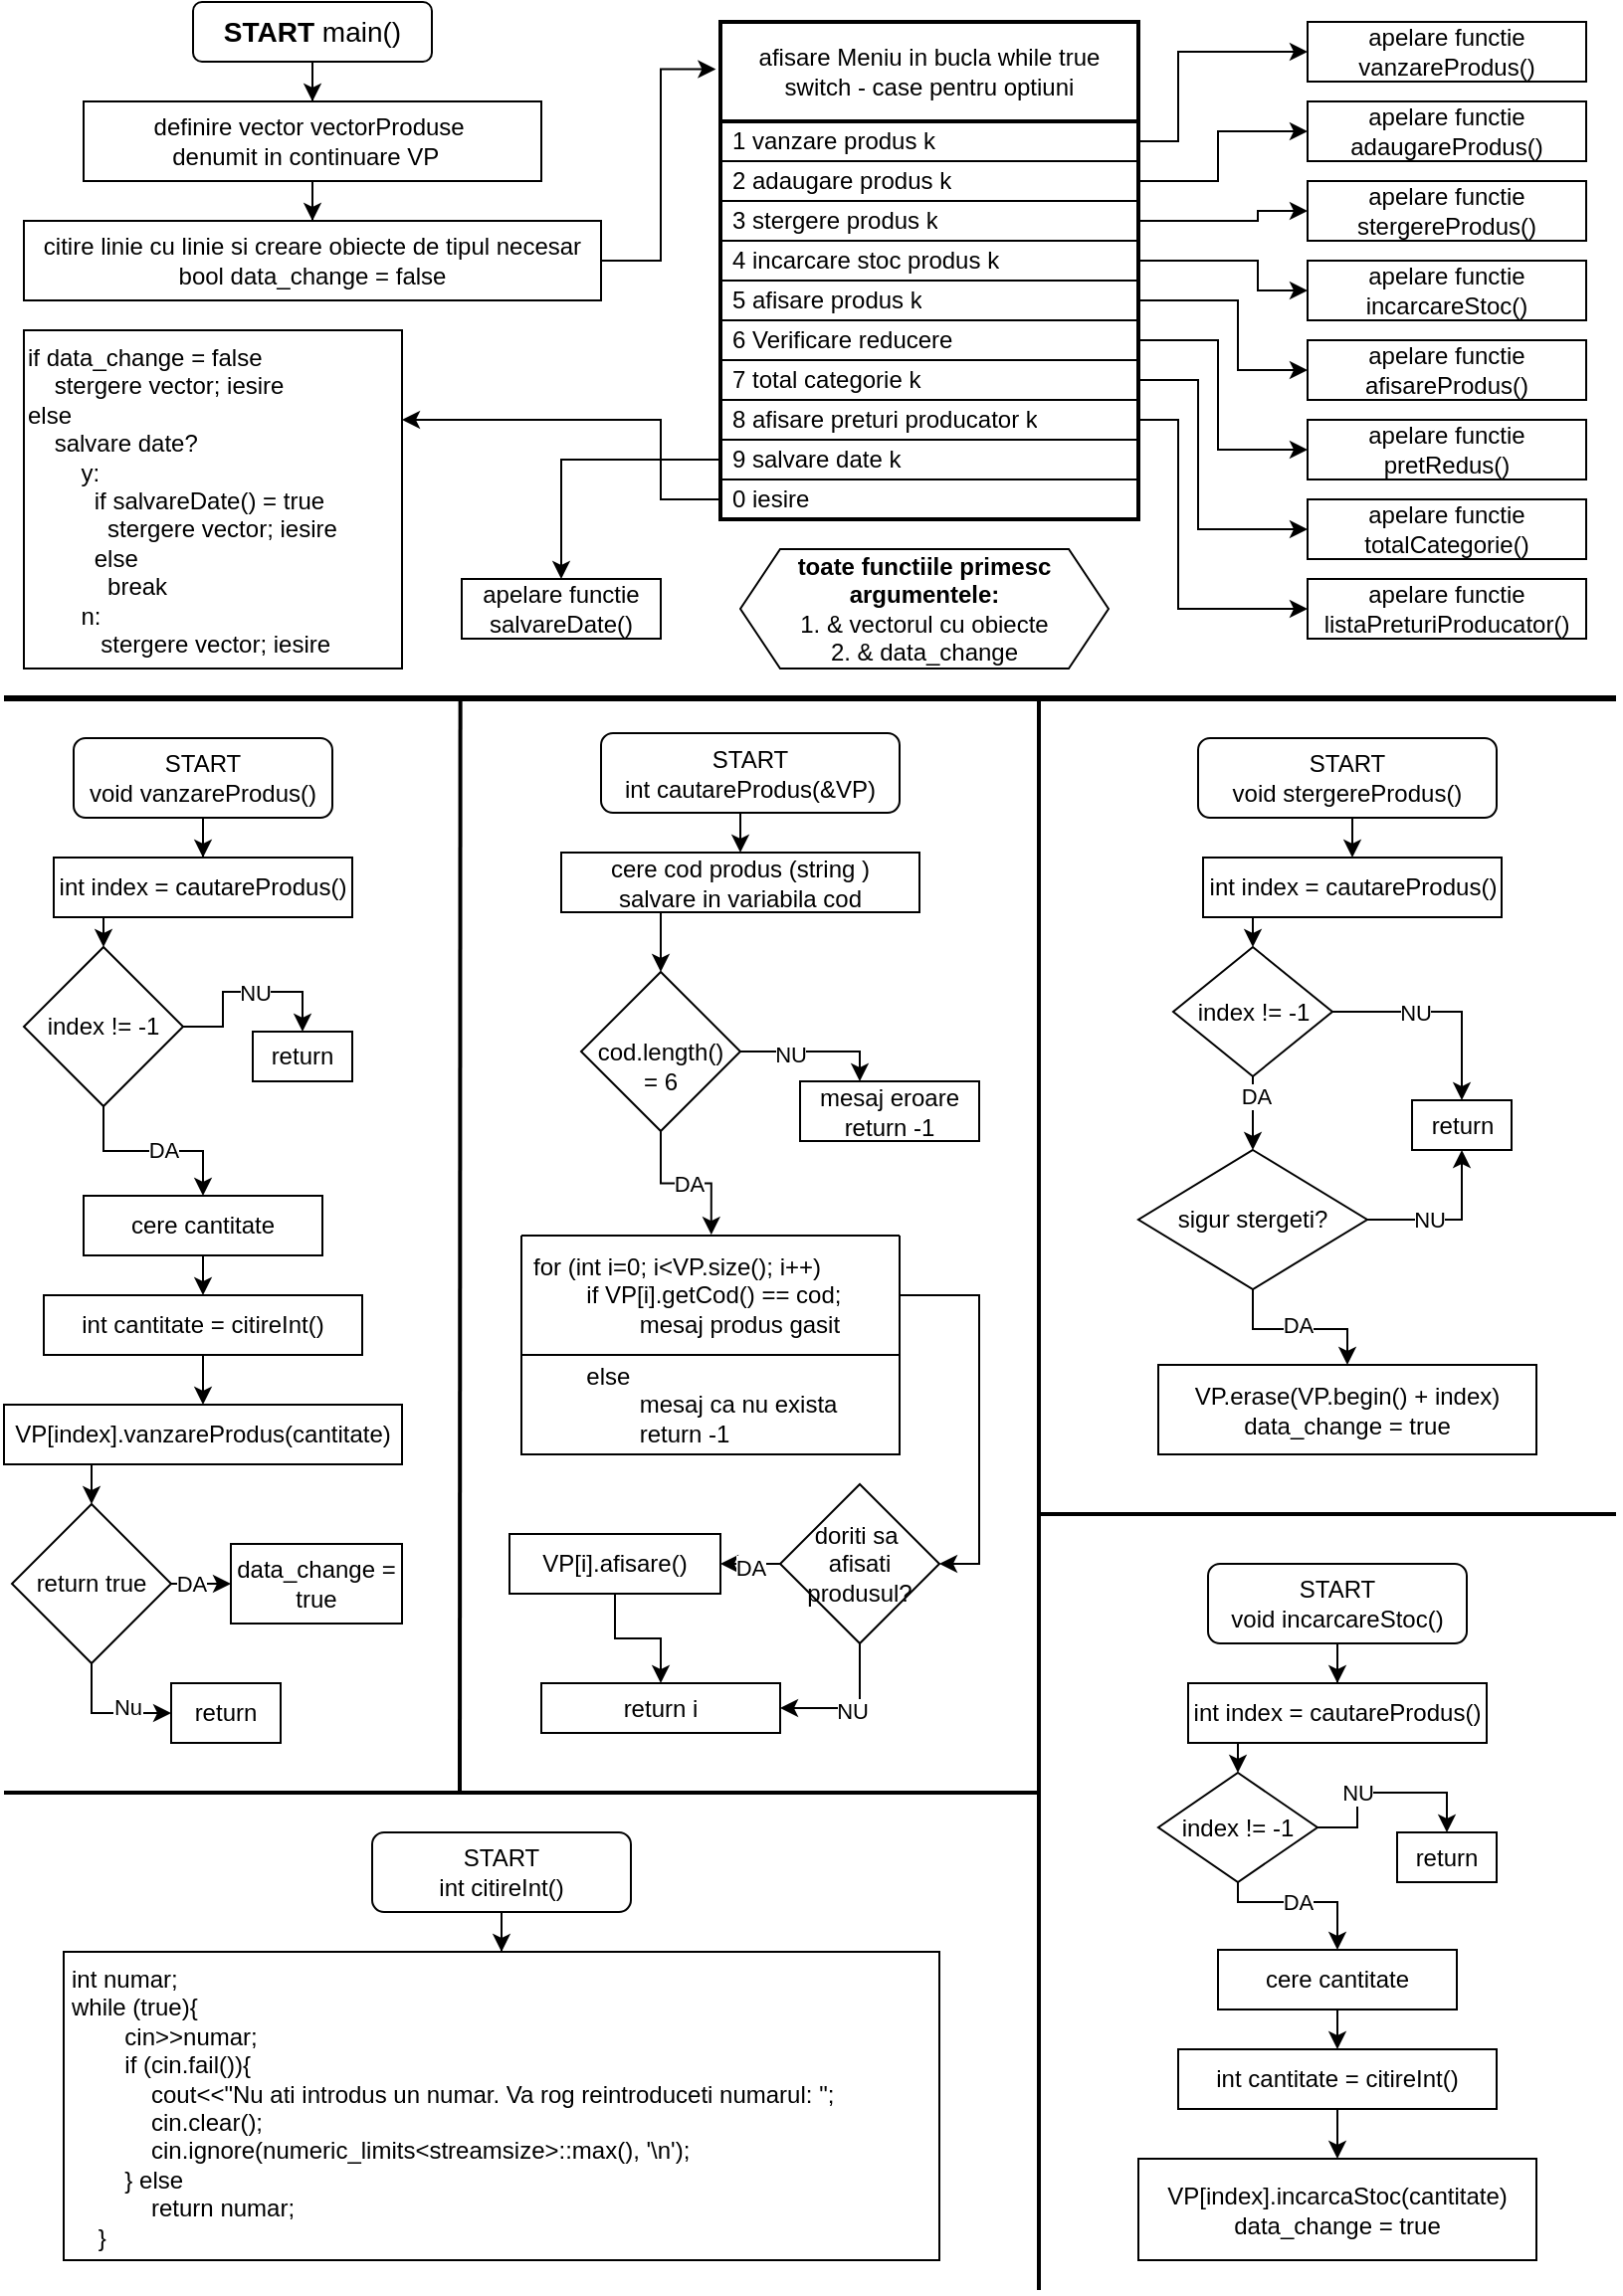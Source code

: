 <mxfile version="23.0.2" type="device" pages="3">
  <diagram name="Page-1" id="b1uIQV6sgMeLbZ9Ld_gl">
    <mxGraphModel dx="812" dy="535" grid="1" gridSize="10" guides="1" tooltips="1" connect="1" arrows="1" fold="1" page="1" pageScale="1" pageWidth="827" pageHeight="1169" math="0" shadow="0">
      <root>
        <mxCell id="0" />
        <mxCell id="1" parent="0" />
        <mxCell id="lp01n5zSadnyBTi40gl2-2" style="edgeStyle=orthogonalEdgeStyle;rounded=0;orthogonalLoop=1;jettySize=auto;html=1;entryX=0.5;entryY=0;entryDx=0;entryDy=0;" edge="1" parent="1" source="ogrgMZ9PtLZi2m1fD8NN-5" target="ogrgMZ9PtLZi2m1fD8NN-7">
          <mxGeometry relative="1" as="geometry" />
        </mxCell>
        <mxCell id="ogrgMZ9PtLZi2m1fD8NN-5" value="definire vector vectorProduse&amp;nbsp;&lt;br&gt;denumit in continuare VP&amp;nbsp;&amp;nbsp;" style="rounded=0;whiteSpace=wrap;html=1;" parent="1" vertex="1">
          <mxGeometry x="50" y="60" width="230" height="40" as="geometry" />
        </mxCell>
        <mxCell id="ogrgMZ9PtLZi2m1fD8NN-7" value="citire linie cu linie si creare obiecte de tipul necesar&lt;br&gt;bool data_change = false" style="whiteSpace=wrap;html=1;rounded=0;" parent="1" vertex="1">
          <mxGeometry x="20" y="120" width="290" height="40" as="geometry" />
        </mxCell>
        <mxCell id="ogrgMZ9PtLZi2m1fD8NN-19" value="afisare Meniu in bucla while true&lt;br&gt;switch - case pentru optiuni" style="swimlane;fontStyle=0;childLayout=stackLayout;horizontal=1;startSize=50;horizontalStack=0;resizeParent=1;resizeParentMax=0;resizeLast=0;collapsible=1;marginBottom=0;whiteSpace=wrap;html=1;strokeWidth=2;" parent="1" vertex="1">
          <mxGeometry x="370" y="20" width="210" height="250" as="geometry" />
        </mxCell>
        <mxCell id="ogrgMZ9PtLZi2m1fD8NN-26" value="1 vanzare produs k" style="text;strokeColor=default;fillColor=none;align=left;verticalAlign=middle;spacingLeft=4;spacingRight=4;overflow=hidden;points=[[0,0.5],[1,0.5]];portConstraint=eastwest;rotatable=0;whiteSpace=wrap;html=1;" parent="ogrgMZ9PtLZi2m1fD8NN-19" vertex="1">
          <mxGeometry y="50" width="210" height="20" as="geometry" />
        </mxCell>
        <mxCell id="ogrgMZ9PtLZi2m1fD8NN-20" value="2 adaugare produs k" style="text;strokeColor=default;fillColor=none;align=left;verticalAlign=middle;spacingLeft=4;spacingRight=4;overflow=hidden;points=[[0,0.5],[1,0.5]];portConstraint=eastwest;rotatable=0;whiteSpace=wrap;html=1;" parent="ogrgMZ9PtLZi2m1fD8NN-19" vertex="1">
          <mxGeometry y="70" width="210" height="20" as="geometry" />
        </mxCell>
        <mxCell id="ogrgMZ9PtLZi2m1fD8NN-21" value="3 stergere produs k" style="text;strokeColor=default;fillColor=none;align=left;verticalAlign=middle;spacingLeft=4;spacingRight=4;overflow=hidden;points=[[0,0.5],[1,0.5]];portConstraint=eastwest;rotatable=0;whiteSpace=wrap;html=1;" parent="ogrgMZ9PtLZi2m1fD8NN-19" vertex="1">
          <mxGeometry y="90" width="210" height="20" as="geometry" />
        </mxCell>
        <mxCell id="ogrgMZ9PtLZi2m1fD8NN-22" value="4 incarcare stoc produs k" style="text;strokeColor=none;fillColor=none;align=left;verticalAlign=middle;spacingLeft=4;spacingRight=4;overflow=hidden;points=[[0,0.5],[1,0.5]];portConstraint=eastwest;rotatable=0;whiteSpace=wrap;html=1;" parent="ogrgMZ9PtLZi2m1fD8NN-19" vertex="1">
          <mxGeometry y="110" width="210" height="20" as="geometry" />
        </mxCell>
        <mxCell id="ogrgMZ9PtLZi2m1fD8NN-36" value="5 afisare produs k" style="text;strokeColor=default;fillColor=none;align=left;verticalAlign=middle;spacingLeft=4;spacingRight=4;overflow=hidden;points=[[0,0.5],[1,0.5]];portConstraint=eastwest;rotatable=0;whiteSpace=wrap;html=1;" parent="ogrgMZ9PtLZi2m1fD8NN-19" vertex="1">
          <mxGeometry y="130" width="210" height="20" as="geometry" />
        </mxCell>
        <mxCell id="ogrgMZ9PtLZi2m1fD8NN-37" value="6 Verificare reducere" style="text;strokeColor=none;fillColor=none;align=left;verticalAlign=middle;spacingLeft=4;spacingRight=4;overflow=hidden;points=[[0,0.5],[1,0.5]];portConstraint=eastwest;rotatable=0;whiteSpace=wrap;html=1;" parent="ogrgMZ9PtLZi2m1fD8NN-19" vertex="1">
          <mxGeometry y="150" width="210" height="20" as="geometry" />
        </mxCell>
        <mxCell id="ogrgMZ9PtLZi2m1fD8NN-25" value="7 total categorie k" style="text;strokeColor=default;fillColor=none;align=left;verticalAlign=middle;spacingLeft=4;spacingRight=4;overflow=hidden;points=[[0,0.5],[1,0.5]];portConstraint=eastwest;rotatable=0;whiteSpace=wrap;html=1;" parent="ogrgMZ9PtLZi2m1fD8NN-19" vertex="1">
          <mxGeometry y="170" width="210" height="20" as="geometry" />
        </mxCell>
        <mxCell id="ogrgMZ9PtLZi2m1fD8NN-28" value="8 afisare preturi producator k" style="text;strokeColor=default;fillColor=none;align=left;verticalAlign=middle;spacingLeft=4;spacingRight=4;overflow=hidden;points=[[0,0.5],[1,0.5]];portConstraint=eastwest;rotatable=0;whiteSpace=wrap;html=1;" parent="ogrgMZ9PtLZi2m1fD8NN-19" vertex="1">
          <mxGeometry y="190" width="210" height="20" as="geometry" />
        </mxCell>
        <mxCell id="ogrgMZ9PtLZi2m1fD8NN-27" value="9 salvare date k" style="text;strokeColor=default;fillColor=none;align=left;verticalAlign=middle;spacingLeft=4;spacingRight=4;overflow=hidden;points=[[0,0.5],[1,0.5]];portConstraint=eastwest;rotatable=0;whiteSpace=wrap;html=1;" parent="ogrgMZ9PtLZi2m1fD8NN-19" vertex="1">
          <mxGeometry y="210" width="210" height="20" as="geometry" />
        </mxCell>
        <mxCell id="ogrgMZ9PtLZi2m1fD8NN-29" value="0 iesire" style="text;strokeColor=default;fillColor=none;align=left;verticalAlign=middle;spacingLeft=4;spacingRight=4;overflow=hidden;points=[[0,0.5],[1,0.5]];portConstraint=eastwest;rotatable=0;whiteSpace=wrap;html=1;" parent="ogrgMZ9PtLZi2m1fD8NN-19" vertex="1">
          <mxGeometry y="230" width="210" height="20" as="geometry" />
        </mxCell>
        <mxCell id="ogrgMZ9PtLZi2m1fD8NN-39" value="" style="edgeStyle=orthogonalEdgeStyle;rounded=0;orthogonalLoop=1;jettySize=auto;html=1;" parent="1" source="ogrgMZ9PtLZi2m1fD8NN-33" target="ogrgMZ9PtLZi2m1fD8NN-38" edge="1">
          <mxGeometry relative="1" as="geometry">
            <Array as="points">
              <mxPoint x="340" y="477.5" />
              <mxPoint x="340" y="477.5" />
            </Array>
          </mxGeometry>
        </mxCell>
        <mxCell id="ogrgMZ9PtLZi2m1fD8NN-33" value="cere cod produs (string )&lt;br&gt;salvare in variabila cod" style="rounded=0;whiteSpace=wrap;html=1;" parent="1" vertex="1">
          <mxGeometry x="290" y="437.5" width="180" height="30" as="geometry" />
        </mxCell>
        <mxCell id="ogrgMZ9PtLZi2m1fD8NN-41" value="" style="edgeStyle=orthogonalEdgeStyle;rounded=0;orthogonalLoop=1;jettySize=auto;html=1;" parent="1" source="ogrgMZ9PtLZi2m1fD8NN-38" target="ogrgMZ9PtLZi2m1fD8NN-40" edge="1">
          <mxGeometry relative="1" as="geometry">
            <Array as="points">
              <mxPoint x="440" y="537.5" />
            </Array>
          </mxGeometry>
        </mxCell>
        <mxCell id="ogrgMZ9PtLZi2m1fD8NN-80" value="NU" style="edgeLabel;html=1;align=center;verticalAlign=middle;resizable=0;points=[];" parent="ogrgMZ9PtLZi2m1fD8NN-41" vertex="1" connectable="0">
          <mxGeometry x="-0.333" y="-1" relative="1" as="geometry">
            <mxPoint as="offset" />
          </mxGeometry>
        </mxCell>
        <mxCell id="ogrgMZ9PtLZi2m1fD8NN-94" style="edgeStyle=orthogonalEdgeStyle;rounded=0;orthogonalLoop=1;jettySize=auto;html=1;entryX=0.502;entryY=-0.007;entryDx=0;entryDy=0;entryPerimeter=0;" parent="1" source="ogrgMZ9PtLZi2m1fD8NN-38" target="hZ9h4je32JjAF1oxWATq-33" edge="1">
          <mxGeometry relative="1" as="geometry">
            <mxPoint x="364" y="627.5" as="targetPoint" />
          </mxGeometry>
        </mxCell>
        <mxCell id="ogrgMZ9PtLZi2m1fD8NN-95" value="DA" style="edgeLabel;html=1;align=center;verticalAlign=middle;resizable=0;points=[];" parent="ogrgMZ9PtLZi2m1fD8NN-94" vertex="1" connectable="0">
          <mxGeometry x="0.036" relative="1" as="geometry">
            <mxPoint as="offset" />
          </mxGeometry>
        </mxCell>
        <mxCell id="ogrgMZ9PtLZi2m1fD8NN-38" value="&lt;br&gt;cod.length()&lt;br&gt;= 6" style="rhombus;whiteSpace=wrap;html=1;rounded=0;" parent="1" vertex="1">
          <mxGeometry x="300" y="497.5" width="80" height="80" as="geometry" />
        </mxCell>
        <mxCell id="ogrgMZ9PtLZi2m1fD8NN-40" value="mesaj eroare&lt;br&gt;return -1" style="whiteSpace=wrap;html=1;rounded=0;" parent="1" vertex="1">
          <mxGeometry x="410" y="552.5" width="90" height="30" as="geometry" />
        </mxCell>
        <mxCell id="ogrgMZ9PtLZi2m1fD8NN-42" value="apelare functie vanzareProdus()" style="rounded=0;whiteSpace=wrap;html=1;" parent="1" vertex="1">
          <mxGeometry x="665" y="20" width="140" height="30" as="geometry" />
        </mxCell>
        <mxCell id="ogrgMZ9PtLZi2m1fD8NN-43" style="edgeStyle=orthogonalEdgeStyle;rounded=0;orthogonalLoop=1;jettySize=auto;html=1;entryX=0;entryY=0.5;entryDx=0;entryDy=0;" parent="1" source="ogrgMZ9PtLZi2m1fD8NN-26" target="ogrgMZ9PtLZi2m1fD8NN-42" edge="1">
          <mxGeometry relative="1" as="geometry">
            <Array as="points">
              <mxPoint x="600" y="80" />
              <mxPoint x="600" y="35" />
            </Array>
          </mxGeometry>
        </mxCell>
        <mxCell id="ogrgMZ9PtLZi2m1fD8NN-50" value="apelare functie adaugareProdus()" style="rounded=0;whiteSpace=wrap;html=1;" parent="1" vertex="1">
          <mxGeometry x="665" y="60" width="140" height="30" as="geometry" />
        </mxCell>
        <mxCell id="ogrgMZ9PtLZi2m1fD8NN-52" style="edgeStyle=orthogonalEdgeStyle;rounded=0;orthogonalLoop=1;jettySize=auto;html=1;entryX=0;entryY=0.5;entryDx=0;entryDy=0;" parent="1" source="ogrgMZ9PtLZi2m1fD8NN-20" target="ogrgMZ9PtLZi2m1fD8NN-50" edge="1">
          <mxGeometry relative="1" as="geometry">
            <Array as="points">
              <mxPoint x="620" y="100" />
              <mxPoint x="620" y="75" />
            </Array>
          </mxGeometry>
        </mxCell>
        <mxCell id="ogrgMZ9PtLZi2m1fD8NN-53" value="apelare functie stergereProdus()" style="rounded=0;whiteSpace=wrap;html=1;" parent="1" vertex="1">
          <mxGeometry x="665" y="100" width="140" height="30" as="geometry" />
        </mxCell>
        <mxCell id="ogrgMZ9PtLZi2m1fD8NN-55" style="edgeStyle=orthogonalEdgeStyle;rounded=0;orthogonalLoop=1;jettySize=auto;html=1;entryX=0;entryY=0.5;entryDx=0;entryDy=0;" parent="1" source="ogrgMZ9PtLZi2m1fD8NN-21" target="ogrgMZ9PtLZi2m1fD8NN-53" edge="1">
          <mxGeometry relative="1" as="geometry">
            <Array as="points">
              <mxPoint x="640" y="120" />
              <mxPoint x="640" y="115" />
            </Array>
          </mxGeometry>
        </mxCell>
        <mxCell id="ogrgMZ9PtLZi2m1fD8NN-56" value="apelare functie incarcareStoc()" style="rounded=0;whiteSpace=wrap;html=1;" parent="1" vertex="1">
          <mxGeometry x="665" y="140" width="140" height="30" as="geometry" />
        </mxCell>
        <mxCell id="ogrgMZ9PtLZi2m1fD8NN-58" style="edgeStyle=orthogonalEdgeStyle;rounded=0;orthogonalLoop=1;jettySize=auto;html=1;entryX=0;entryY=0.5;entryDx=0;entryDy=0;" parent="1" source="ogrgMZ9PtLZi2m1fD8NN-22" target="ogrgMZ9PtLZi2m1fD8NN-56" edge="1">
          <mxGeometry relative="1" as="geometry">
            <Array as="points">
              <mxPoint x="640" y="140" />
              <mxPoint x="640" y="155" />
            </Array>
          </mxGeometry>
        </mxCell>
        <mxCell id="ogrgMZ9PtLZi2m1fD8NN-59" value="apelare functie afisareProdus()" style="rounded=0;whiteSpace=wrap;html=1;" parent="1" vertex="1">
          <mxGeometry x="665" y="180" width="140" height="30" as="geometry" />
        </mxCell>
        <mxCell id="ogrgMZ9PtLZi2m1fD8NN-60" value="apelare functie&lt;br&gt;pretRedus()" style="rounded=0;whiteSpace=wrap;html=1;" parent="1" vertex="1">
          <mxGeometry x="665" y="220" width="140" height="30" as="geometry" />
        </mxCell>
        <mxCell id="ogrgMZ9PtLZi2m1fD8NN-61" style="edgeStyle=orthogonalEdgeStyle;rounded=0;orthogonalLoop=1;jettySize=auto;html=1;entryX=0;entryY=0.5;entryDx=0;entryDy=0;" parent="1" source="ogrgMZ9PtLZi2m1fD8NN-36" target="ogrgMZ9PtLZi2m1fD8NN-59" edge="1">
          <mxGeometry relative="1" as="geometry">
            <Array as="points">
              <mxPoint x="630" y="160" />
              <mxPoint x="630" y="195" />
            </Array>
          </mxGeometry>
        </mxCell>
        <mxCell id="ogrgMZ9PtLZi2m1fD8NN-62" style="edgeStyle=orthogonalEdgeStyle;rounded=0;orthogonalLoop=1;jettySize=auto;html=1;entryX=0;entryY=0.5;entryDx=0;entryDy=0;" parent="1" source="ogrgMZ9PtLZi2m1fD8NN-37" target="ogrgMZ9PtLZi2m1fD8NN-60" edge="1">
          <mxGeometry relative="1" as="geometry">
            <Array as="points">
              <mxPoint x="620" y="180" />
              <mxPoint x="620" y="235" />
            </Array>
          </mxGeometry>
        </mxCell>
        <mxCell id="ogrgMZ9PtLZi2m1fD8NN-63" value="apelare functie totalCategorie()" style="rounded=0;whiteSpace=wrap;html=1;" parent="1" vertex="1">
          <mxGeometry x="665" y="260" width="140" height="30" as="geometry" />
        </mxCell>
        <mxCell id="ogrgMZ9PtLZi2m1fD8NN-65" style="edgeStyle=orthogonalEdgeStyle;rounded=0;orthogonalLoop=1;jettySize=auto;html=1;entryX=0;entryY=0.5;entryDx=0;entryDy=0;" parent="1" source="ogrgMZ9PtLZi2m1fD8NN-25" target="ogrgMZ9PtLZi2m1fD8NN-63" edge="1">
          <mxGeometry relative="1" as="geometry">
            <Array as="points">
              <mxPoint x="610" y="200" />
              <mxPoint x="610" y="275" />
            </Array>
          </mxGeometry>
        </mxCell>
        <mxCell id="ogrgMZ9PtLZi2m1fD8NN-66" value="apelare functie listaPreturiProducator()" style="rounded=0;whiteSpace=wrap;html=1;" parent="1" vertex="1">
          <mxGeometry x="665" y="300" width="140" height="30" as="geometry" />
        </mxCell>
        <mxCell id="ogrgMZ9PtLZi2m1fD8NN-67" style="edgeStyle=orthogonalEdgeStyle;rounded=0;orthogonalLoop=1;jettySize=auto;html=1;entryX=0;entryY=0.5;entryDx=0;entryDy=0;" parent="1" source="ogrgMZ9PtLZi2m1fD8NN-28" target="ogrgMZ9PtLZi2m1fD8NN-66" edge="1">
          <mxGeometry relative="1" as="geometry">
            <Array as="points">
              <mxPoint x="600" y="220" />
              <mxPoint x="600" y="315" />
            </Array>
          </mxGeometry>
        </mxCell>
        <mxCell id="ogrgMZ9PtLZi2m1fD8NN-68" value="apelare functie salvareDate()" style="rounded=0;whiteSpace=wrap;html=1;" parent="1" vertex="1">
          <mxGeometry x="240" y="300" width="100" height="30" as="geometry" />
        </mxCell>
        <mxCell id="ogrgMZ9PtLZi2m1fD8NN-70" value="if data_change = false&lt;br&gt;&lt;span style=&quot;&quot;&gt;&lt;span style=&quot;&quot;&gt;&amp;nbsp;&amp;nbsp;&amp;nbsp;&amp;nbsp;&lt;/span&gt;&lt;/span&gt;stergere vector; iesire&lt;br&gt;else&lt;br&gt;&lt;span style=&quot;&quot;&gt;&lt;span style=&quot;&quot;&gt;&amp;nbsp;&amp;nbsp;&amp;nbsp;&amp;nbsp;&lt;/span&gt;&lt;/span&gt;salvare date?&lt;br&gt;&lt;span style=&quot;&quot;&gt;&lt;span style=&quot;&quot;&gt;&amp;nbsp;&amp;nbsp;&amp;nbsp;&amp;nbsp;&lt;/span&gt;&lt;/span&gt;&lt;span style=&quot;&quot;&gt;&lt;span style=&quot;&quot;&gt;&amp;nbsp;&amp;nbsp;&amp;nbsp;&amp;nbsp;&lt;/span&gt;&lt;/span&gt;y:&lt;br&gt;&lt;span style=&quot;&quot;&gt;&lt;span style=&quot;&quot;&gt;&amp;nbsp;&amp;nbsp;&amp;nbsp;&amp;nbsp;&lt;/span&gt;&lt;/span&gt;&lt;span style=&quot;&quot;&gt;&lt;span style=&quot;&quot;&gt;&amp;nbsp; &amp;nbsp; &amp;nbsp;&amp;nbsp;&lt;/span&gt;&lt;/span&gt;if salvareDate() = true&lt;br&gt;&lt;span style=&quot;&quot;&gt;&lt;span style=&quot;&quot;&gt;&amp;nbsp;&amp;nbsp;&amp;nbsp;&amp;nbsp;&lt;/span&gt;&lt;/span&gt;&lt;span style=&quot;&quot;&gt;&lt;span style=&quot;&quot;&gt;&amp;nbsp;&amp;nbsp;&amp;nbsp;&amp;nbsp;&lt;/span&gt;&lt;/span&gt;&lt;span style=&quot;&quot;&gt;&lt;span style=&quot;&quot;&gt;&amp;nbsp;&amp;nbsp;&amp;nbsp;&amp;nbsp;&lt;/span&gt;&lt;/span&gt;stergere vector;&amp;nbsp;iesire&lt;br&gt;&lt;span style=&quot;&quot;&gt;&lt;span style=&quot;&quot;&gt;&amp;nbsp;&amp;nbsp;&amp;nbsp;&amp;nbsp;&lt;/span&gt;&lt;/span&gt;&lt;span style=&quot;&quot;&gt;&lt;span style=&quot;&quot;&gt;&amp;nbsp; &amp;nbsp; &amp;nbsp;&amp;nbsp;&lt;/span&gt;&lt;/span&gt;else&lt;br&gt;&lt;span style=&quot;&quot;&gt;&lt;span style=&quot;&quot;&gt;&amp;nbsp;&amp;nbsp;&amp;nbsp;&amp;nbsp;&lt;/span&gt;&lt;/span&gt;&lt;span style=&quot;&quot;&gt;&lt;span style=&quot;&quot;&gt;&amp;nbsp;&amp;nbsp;&amp;nbsp;&amp;nbsp;&lt;/span&gt;&lt;/span&gt;&lt;span style=&quot;&quot;&gt;&lt;span style=&quot;&quot;&gt;&amp;nbsp;&amp;nbsp;&amp;nbsp;&amp;nbsp;&lt;/span&gt;&lt;/span&gt;break&lt;br&gt;&amp;nbsp;&lt;span style=&quot;&quot;&gt;&lt;span style=&quot;&quot;&gt;&amp;nbsp;&amp;nbsp;&amp;nbsp;&amp;nbsp;&lt;/span&gt;&lt;/span&gt;&lt;span style=&quot;&quot;&gt;&lt;span style=&quot;&quot;&gt;&amp;nbsp;&amp;nbsp;&amp;nbsp;&lt;/span&gt;&lt;/span&gt;n:&lt;br&gt;&lt;span style=&quot;white-space: pre;&quot;&gt;&#x9;&lt;/span&gt;&amp;nbsp; &amp;nbsp;stergere vector;&amp;nbsp;iesire" style="rounded=0;whiteSpace=wrap;html=1;align=left;verticalAlign=top;" parent="1" vertex="1">
          <mxGeometry x="20" y="175" width="190" height="170" as="geometry" />
        </mxCell>
        <mxCell id="ogrgMZ9PtLZi2m1fD8NN-71" style="edgeStyle=orthogonalEdgeStyle;rounded=0;orthogonalLoop=1;jettySize=auto;html=1;" parent="1" source="ogrgMZ9PtLZi2m1fD8NN-29" target="ogrgMZ9PtLZi2m1fD8NN-70" edge="1">
          <mxGeometry relative="1" as="geometry">
            <Array as="points">
              <mxPoint x="340" y="260" />
              <mxPoint x="340" y="220" />
            </Array>
          </mxGeometry>
        </mxCell>
        <mxCell id="ogrgMZ9PtLZi2m1fD8NN-72" value="" style="endArrow=none;html=1;rounded=0;strokeWidth=3;" parent="1" edge="1">
          <mxGeometry width="50" height="50" relative="1" as="geometry">
            <mxPoint x="10" y="360" as="sourcePoint" />
            <mxPoint x="820" y="360" as="targetPoint" />
          </mxGeometry>
        </mxCell>
        <mxCell id="lp01n5zSadnyBTi40gl2-1" style="edgeStyle=orthogonalEdgeStyle;rounded=0;orthogonalLoop=1;jettySize=auto;html=1;entryX=0.5;entryY=0;entryDx=0;entryDy=0;" edge="1" parent="1" source="ogrgMZ9PtLZi2m1fD8NN-73" target="ogrgMZ9PtLZi2m1fD8NN-5">
          <mxGeometry relative="1" as="geometry" />
        </mxCell>
        <mxCell id="ogrgMZ9PtLZi2m1fD8NN-73" value="&lt;font style=&quot;font-size: 14px;&quot;&gt;&lt;b&gt;START &lt;/b&gt;main()&lt;/font&gt;" style="rounded=1;whiteSpace=wrap;html=1;" parent="1" vertex="1">
          <mxGeometry x="105" y="10" width="120" height="30" as="geometry" />
        </mxCell>
        <mxCell id="ogrgMZ9PtLZi2m1fD8NN-88" style="edgeStyle=orthogonalEdgeStyle;rounded=0;orthogonalLoop=1;jettySize=auto;html=1;entryX=0.5;entryY=0;entryDx=0;entryDy=0;" parent="1" source="ogrgMZ9PtLZi2m1fD8NN-75" target="ogrgMZ9PtLZi2m1fD8NN-84" edge="1">
          <mxGeometry relative="1" as="geometry" />
        </mxCell>
        <mxCell id="ogrgMZ9PtLZi2m1fD8NN-75" value="START &lt;br&gt;void vanzareProdus()" style="rounded=1;whiteSpace=wrap;html=1;" parent="1" vertex="1">
          <mxGeometry x="45" y="380" width="130" height="40" as="geometry" />
        </mxCell>
        <mxCell id="ogrgMZ9PtLZi2m1fD8NN-99" style="edgeStyle=orthogonalEdgeStyle;rounded=0;orthogonalLoop=1;jettySize=auto;html=1;entryX=0.5;entryY=0;entryDx=0;entryDy=0;" parent="1" source="ogrgMZ9PtLZi2m1fD8NN-84" target="ogrgMZ9PtLZi2m1fD8NN-98" edge="1">
          <mxGeometry relative="1" as="geometry">
            <Array as="points">
              <mxPoint x="60" y="480" />
              <mxPoint x="60" y="480" />
            </Array>
          </mxGeometry>
        </mxCell>
        <mxCell id="ogrgMZ9PtLZi2m1fD8NN-84" value="int index = cautareProdus()" style="rounded=0;whiteSpace=wrap;html=1;" parent="1" vertex="1">
          <mxGeometry x="35" y="440" width="150" height="30" as="geometry" />
        </mxCell>
        <mxCell id="ogrgMZ9PtLZi2m1fD8NN-87" style="edgeStyle=orthogonalEdgeStyle;rounded=0;orthogonalLoop=1;jettySize=auto;html=1;entryX=0.5;entryY=0;entryDx=0;entryDy=0;" parent="1" source="ogrgMZ9PtLZi2m1fD8NN-86" target="ogrgMZ9PtLZi2m1fD8NN-33" edge="1">
          <mxGeometry relative="1" as="geometry">
            <Array as="points">
              <mxPoint x="380" y="437.5" />
              <mxPoint x="380" y="437.5" />
            </Array>
          </mxGeometry>
        </mxCell>
        <mxCell id="ogrgMZ9PtLZi2m1fD8NN-86" value="START &lt;br&gt;int cautareProdus(&amp;amp;VP)" style="rounded=1;whiteSpace=wrap;html=1;" parent="1" vertex="1">
          <mxGeometry x="310" y="377.5" width="150" height="40" as="geometry" />
        </mxCell>
        <mxCell id="ogrgMZ9PtLZi2m1fD8NN-91" value="&lt;b&gt;toate functiile primesc argumentele:&lt;/b&gt;&lt;br&gt;1. &amp;amp; vectorul cu obiecte&lt;br&gt;2. &amp;amp; data_change" style="shape=hexagon;perimeter=hexagonPerimeter2;whiteSpace=wrap;html=1;fixedSize=1;" parent="1" vertex="1">
          <mxGeometry x="380" y="285" width="185" height="60" as="geometry" />
        </mxCell>
        <mxCell id="ogrgMZ9PtLZi2m1fD8NN-96" value="" style="endArrow=none;html=1;rounded=0;strokeWidth=2;" parent="1" edge="1">
          <mxGeometry width="50" height="50" relative="1" as="geometry">
            <mxPoint x="239" y="910" as="sourcePoint" />
            <mxPoint x="239.31" y="360" as="targetPoint" />
          </mxGeometry>
        </mxCell>
        <mxCell id="ogrgMZ9PtLZi2m1fD8NN-101" style="edgeStyle=orthogonalEdgeStyle;rounded=0;orthogonalLoop=1;jettySize=auto;html=1;entryX=0.5;entryY=0;entryDx=0;entryDy=0;" parent="1" source="ogrgMZ9PtLZi2m1fD8NN-98" target="ogrgMZ9PtLZi2m1fD8NN-100" edge="1">
          <mxGeometry relative="1" as="geometry" />
        </mxCell>
        <mxCell id="ogrgMZ9PtLZi2m1fD8NN-102" value="NU" style="edgeLabel;html=1;align=center;verticalAlign=middle;resizable=0;points=[];" parent="ogrgMZ9PtLZi2m1fD8NN-101" vertex="1" connectable="0">
          <mxGeometry x="0.083" relative="1" as="geometry">
            <mxPoint as="offset" />
          </mxGeometry>
        </mxCell>
        <mxCell id="hZ9h4je32JjAF1oxWATq-43" style="edgeStyle=orthogonalEdgeStyle;rounded=0;orthogonalLoop=1;jettySize=auto;html=1;" parent="1" source="ogrgMZ9PtLZi2m1fD8NN-98" target="ogrgMZ9PtLZi2m1fD8NN-113" edge="1">
          <mxGeometry relative="1" as="geometry" />
        </mxCell>
        <mxCell id="hZ9h4je32JjAF1oxWATq-47" value="DA" style="edgeLabel;html=1;align=center;verticalAlign=middle;resizable=0;points=[];" parent="hZ9h4je32JjAF1oxWATq-43" vertex="1" connectable="0">
          <mxGeometry x="0.253" relative="1" as="geometry">
            <mxPoint x="-7" y="-1" as="offset" />
          </mxGeometry>
        </mxCell>
        <mxCell id="ogrgMZ9PtLZi2m1fD8NN-98" value="index != -1" style="rhombus;whiteSpace=wrap;html=1;" parent="1" vertex="1">
          <mxGeometry x="20" y="485" width="80" height="80" as="geometry" />
        </mxCell>
        <mxCell id="ogrgMZ9PtLZi2m1fD8NN-100" value="return" style="rounded=0;whiteSpace=wrap;html=1;" parent="1" vertex="1">
          <mxGeometry x="135" y="527.5" width="50" height="25" as="geometry" />
        </mxCell>
        <mxCell id="ogrgMZ9PtLZi2m1fD8NN-142" style="edgeStyle=orthogonalEdgeStyle;rounded=0;orthogonalLoop=1;jettySize=auto;html=1;entryX=0.5;entryY=0;entryDx=0;entryDy=0;" parent="1" source="ogrgMZ9PtLZi2m1fD8NN-103" target="ogrgMZ9PtLZi2m1fD8NN-141" edge="1">
          <mxGeometry relative="1" as="geometry">
            <Array as="points">
              <mxPoint x="54" y="745" />
              <mxPoint x="54" y="745" />
            </Array>
          </mxGeometry>
        </mxCell>
        <mxCell id="ogrgMZ9PtLZi2m1fD8NN-103" value="VP[index].vanzareProdus(cantitate)" style="rounded=0;whiteSpace=wrap;html=1;" parent="1" vertex="1">
          <mxGeometry x="10" y="715" width="200" height="30" as="geometry" />
        </mxCell>
        <mxCell id="hZ9h4je32JjAF1oxWATq-14" style="edgeStyle=orthogonalEdgeStyle;rounded=0;orthogonalLoop=1;jettySize=auto;html=1;entryX=0.5;entryY=0;entryDx=0;entryDy=0;" parent="1" source="ogrgMZ9PtLZi2m1fD8NN-113" target="hZ9h4je32JjAF1oxWATq-13" edge="1">
          <mxGeometry relative="1" as="geometry">
            <Array as="points">
              <mxPoint x="110" y="650" />
              <mxPoint x="110" y="650" />
            </Array>
          </mxGeometry>
        </mxCell>
        <mxCell id="ogrgMZ9PtLZi2m1fD8NN-113" value="cere cantitate" style="rounded=0;whiteSpace=wrap;html=1;" parent="1" vertex="1">
          <mxGeometry x="50" y="610" width="120" height="30" as="geometry" />
        </mxCell>
        <mxCell id="ogrgMZ9PtLZi2m1fD8NN-122" value="" style="endArrow=none;html=1;rounded=0;strokeWidth=2;" parent="1" edge="1">
          <mxGeometry width="50" height="50" relative="1" as="geometry">
            <mxPoint x="530" y="1160" as="sourcePoint" />
            <mxPoint x="530" y="360" as="targetPoint" />
          </mxGeometry>
        </mxCell>
        <mxCell id="ogrgMZ9PtLZi2m1fD8NN-146" style="edgeStyle=orthogonalEdgeStyle;rounded=0;orthogonalLoop=1;jettySize=auto;html=1;entryX=0;entryY=0.5;entryDx=0;entryDy=0;" parent="1" source="ogrgMZ9PtLZi2m1fD8NN-141" target="ogrgMZ9PtLZi2m1fD8NN-143" edge="1">
          <mxGeometry relative="1" as="geometry" />
        </mxCell>
        <mxCell id="ogrgMZ9PtLZi2m1fD8NN-147" value="DA" style="edgeLabel;html=1;align=center;verticalAlign=middle;resizable=0;points=[];" parent="ogrgMZ9PtLZi2m1fD8NN-146" vertex="1" connectable="0">
          <mxGeometry x="0.619" y="1" relative="1" as="geometry">
            <mxPoint x="-11" y="1" as="offset" />
          </mxGeometry>
        </mxCell>
        <mxCell id="ogrgMZ9PtLZi2m1fD8NN-150" style="edgeStyle=orthogonalEdgeStyle;rounded=0;orthogonalLoop=1;jettySize=auto;html=1;entryX=0;entryY=0.5;entryDx=0;entryDy=0;" parent="1" source="ogrgMZ9PtLZi2m1fD8NN-141" target="ogrgMZ9PtLZi2m1fD8NN-148" edge="1">
          <mxGeometry relative="1" as="geometry" />
        </mxCell>
        <mxCell id="ogrgMZ9PtLZi2m1fD8NN-151" value="Nu" style="edgeLabel;html=1;align=center;verticalAlign=middle;resizable=0;points=[];" parent="ogrgMZ9PtLZi2m1fD8NN-150" vertex="1" connectable="0">
          <mxGeometry x="0.329" y="3" relative="1" as="geometry">
            <mxPoint as="offset" />
          </mxGeometry>
        </mxCell>
        <mxCell id="ogrgMZ9PtLZi2m1fD8NN-141" value="return true" style="rhombus;whiteSpace=wrap;html=1;" parent="1" vertex="1">
          <mxGeometry x="14" y="765" width="80" height="80" as="geometry" />
        </mxCell>
        <mxCell id="ogrgMZ9PtLZi2m1fD8NN-143" value="data_change = true" style="rounded=0;whiteSpace=wrap;html=1;" parent="1" vertex="1">
          <mxGeometry x="124" y="785" width="86" height="40" as="geometry" />
        </mxCell>
        <mxCell id="ogrgMZ9PtLZi2m1fD8NN-148" value="return" style="rounded=0;whiteSpace=wrap;html=1;" parent="1" vertex="1">
          <mxGeometry x="94" y="855" width="55" height="30" as="geometry" />
        </mxCell>
        <mxCell id="cJA3cKkQ5-B7-wqg20Da-2" style="edgeStyle=orthogonalEdgeStyle;rounded=0;orthogonalLoop=1;jettySize=auto;html=1;entryX=0.5;entryY=0;entryDx=0;entryDy=0;" parent="1" source="hZ9h4je32JjAF1oxWATq-1" target="hZ9h4je32JjAF1oxWATq-50" edge="1">
          <mxGeometry relative="1" as="geometry">
            <Array as="points">
              <mxPoint x="687" y="440" />
            </Array>
          </mxGeometry>
        </mxCell>
        <mxCell id="hZ9h4je32JjAF1oxWATq-1" value="START &lt;br&gt;void stergereProdus()" style="rounded=1;whiteSpace=wrap;html=1;" parent="1" vertex="1">
          <mxGeometry x="610" y="380" width="150" height="40" as="geometry" />
        </mxCell>
        <mxCell id="hZ9h4je32JjAF1oxWATq-15" style="edgeStyle=orthogonalEdgeStyle;rounded=0;orthogonalLoop=1;jettySize=auto;html=1;entryX=0.5;entryY=0;entryDx=0;entryDy=0;" parent="1" source="hZ9h4je32JjAF1oxWATq-13" target="ogrgMZ9PtLZi2m1fD8NN-103" edge="1">
          <mxGeometry relative="1" as="geometry">
            <Array as="points">
              <mxPoint x="110" y="700" />
              <mxPoint x="110" y="700" />
            </Array>
          </mxGeometry>
        </mxCell>
        <mxCell id="hZ9h4je32JjAF1oxWATq-13" value="int cantitate = citireInt()" style="rounded=0;whiteSpace=wrap;html=1;" parent="1" vertex="1">
          <mxGeometry x="30" y="660" width="160" height="30" as="geometry" />
        </mxCell>
        <mxCell id="hZ9h4je32JjAF1oxWATq-44" style="edgeStyle=orthogonalEdgeStyle;rounded=0;orthogonalLoop=1;jettySize=auto;html=1;entryX=0.5;entryY=0;entryDx=0;entryDy=0;" parent="1" source="hZ9h4je32JjAF1oxWATq-17" target="hZ9h4je32JjAF1oxWATq-18" edge="1">
          <mxGeometry relative="1" as="geometry" />
        </mxCell>
        <mxCell id="hZ9h4je32JjAF1oxWATq-17" value="START &lt;br&gt;int citireInt()" style="rounded=1;whiteSpace=wrap;html=1;" parent="1" vertex="1">
          <mxGeometry x="195" y="930" width="130" height="40" as="geometry" />
        </mxCell>
        <mxCell id="hZ9h4je32JjAF1oxWATq-18" value="&lt;div&gt;int numar;&lt;/div&gt;&lt;div&gt;while (true){&lt;/div&gt;&lt;div&gt;&amp;nbsp; &amp;nbsp; &amp;nbsp; &amp;nbsp; cin&amp;gt;&amp;gt;numar;&lt;/div&gt;&lt;div&gt;&amp;nbsp; &amp;nbsp; &amp;nbsp; &amp;nbsp; if (cin.fail()){&lt;/div&gt;&lt;div&gt;&amp;nbsp; &amp;nbsp; &amp;nbsp; &amp;nbsp; &amp;nbsp; &amp;nbsp; cout&amp;lt;&amp;lt;&quot;Nu ati introdus un numar. Va rog reintroduceti numarul: &quot;;&lt;/div&gt;&lt;div&gt;&amp;nbsp; &amp;nbsp; &amp;nbsp; &amp;nbsp; &amp;nbsp; &amp;nbsp; cin.clear();&lt;/div&gt;&lt;div&gt;&amp;nbsp; &amp;nbsp; &amp;nbsp; &amp;nbsp; &amp;nbsp; &amp;nbsp; cin.ignore(numeric_limits&amp;lt;streamsize&amp;gt;::max(), &#39;\n&#39;);&lt;/div&gt;&lt;div&gt;&amp;nbsp; &amp;nbsp; &amp;nbsp; &amp;nbsp; } else&lt;/div&gt;&lt;div&gt;&amp;nbsp; &amp;nbsp; &amp;nbsp; &amp;nbsp; &amp;nbsp; &amp;nbsp; return numar;&lt;/div&gt;&lt;div&gt;&amp;nbsp; &amp;nbsp; }&lt;/div&gt;&lt;div&gt;&lt;br&gt;&lt;/div&gt;" style="rounded=0;whiteSpace=wrap;html=1;align=left;verticalAlign=top;spacingLeft=2;" parent="1" vertex="1">
          <mxGeometry x="40" y="990" width="440" height="155" as="geometry" />
        </mxCell>
        <mxCell id="hZ9h4je32JjAF1oxWATq-37" style="edgeStyle=orthogonalEdgeStyle;rounded=0;orthogonalLoop=1;jettySize=auto;html=1;entryX=1;entryY=0.5;entryDx=0;entryDy=0;" parent="1" source="hZ9h4je32JjAF1oxWATq-28" target="hZ9h4je32JjAF1oxWATq-29" edge="1">
          <mxGeometry relative="1" as="geometry" />
        </mxCell>
        <mxCell id="hZ9h4je32JjAF1oxWATq-38" value="DA" style="edgeLabel;html=1;align=center;verticalAlign=middle;resizable=0;points=[];" parent="hZ9h4je32JjAF1oxWATq-37" vertex="1" connectable="0">
          <mxGeometry x="0.009" y="-2" relative="1" as="geometry">
            <mxPoint as="offset" />
          </mxGeometry>
        </mxCell>
        <mxCell id="hZ9h4je32JjAF1oxWATq-40" style="edgeStyle=orthogonalEdgeStyle;rounded=0;orthogonalLoop=1;jettySize=auto;html=1;entryX=1;entryY=0.5;entryDx=0;entryDy=0;" parent="1" source="hZ9h4je32JjAF1oxWATq-28" target="hZ9h4je32JjAF1oxWATq-39" edge="1">
          <mxGeometry relative="1" as="geometry" />
        </mxCell>
        <mxCell id="hZ9h4je32JjAF1oxWATq-41" value="NU" style="edgeLabel;html=1;align=center;verticalAlign=middle;resizable=0;points=[];" parent="hZ9h4je32JjAF1oxWATq-40" vertex="1" connectable="0">
          <mxGeometry x="0.018" y="1" relative="1" as="geometry">
            <mxPoint as="offset" />
          </mxGeometry>
        </mxCell>
        <mxCell id="hZ9h4je32JjAF1oxWATq-28" value="doriti sa&amp;nbsp;&lt;br&gt;afisati produsul?" style="rhombus;whiteSpace=wrap;html=1;" parent="1" vertex="1">
          <mxGeometry x="400" y="755" width="80" height="80" as="geometry" />
        </mxCell>
        <mxCell id="hZ9h4je32JjAF1oxWATq-42" style="edgeStyle=orthogonalEdgeStyle;rounded=0;orthogonalLoop=1;jettySize=auto;html=1;" parent="1" source="hZ9h4je32JjAF1oxWATq-29" target="hZ9h4je32JjAF1oxWATq-39" edge="1">
          <mxGeometry relative="1" as="geometry" />
        </mxCell>
        <mxCell id="hZ9h4je32JjAF1oxWATq-29" value="VP[i].afisare()" style="rounded=0;whiteSpace=wrap;html=1;" parent="1" vertex="1">
          <mxGeometry x="264" y="780" width="106" height="30" as="geometry" />
        </mxCell>
        <mxCell id="hZ9h4je32JjAF1oxWATq-32" value="" style="swimlane;fontStyle=0;childLayout=stackLayout;horizontal=1;startSize=0;horizontalStack=0;resizeParent=1;resizeParentMax=0;resizeLast=0;collapsible=1;marginBottom=0;whiteSpace=wrap;html=1;" parent="1" vertex="1">
          <mxGeometry x="270" y="630" width="190" height="110" as="geometry">
            <mxRectangle x="344" y="885" width="50" height="40" as="alternateBounds" />
          </mxGeometry>
        </mxCell>
        <mxCell id="hZ9h4je32JjAF1oxWATq-33" value="for (int i=0; i&amp;lt;VP.size(); i++)&lt;br style=&quot;border-color: var(--border-color);&quot;&gt;&#x9;&lt;span style=&quot;white-space: pre;&quot;&gt;&#x9;&lt;/span&gt;if VP[i].getCod() == cod;&lt;br style=&quot;border-color: var(--border-color);&quot;&gt;&lt;span style=&quot;border-color: var(--border-color);&quot;&gt;&lt;span style=&quot;white-space: pre;&quot;&gt;&amp;nbsp;&amp;nbsp;&amp;nbsp;&amp;nbsp;&lt;/span&gt;&lt;/span&gt;&lt;span style=&quot;border-color: var(--border-color);&quot;&gt;&lt;span style=&quot;white-space: pre;&quot;&gt;&amp;nbsp;&amp;nbsp;&amp;nbsp;&amp;nbsp;&lt;span style=&quot;white-space: pre;&quot;&gt;&#x9;&lt;/span&gt;&lt;/span&gt;&lt;/span&gt;mesaj produs gasit" style="text;strokeColor=none;fillColor=none;align=left;verticalAlign=middle;spacingLeft=4;spacingRight=4;overflow=hidden;points=[[0,0.5],[1,0.5]];portConstraint=eastwest;rotatable=0;whiteSpace=wrap;html=1;" parent="hZ9h4je32JjAF1oxWATq-32" vertex="1">
          <mxGeometry width="190" height="60" as="geometry" />
        </mxCell>
        <mxCell id="hZ9h4je32JjAF1oxWATq-34" value="&lt;span style=&quot;white-space: pre;&quot;&gt;&#x9;&lt;/span&gt;else&lt;br style=&quot;border-color: var(--border-color);&quot;&gt;&#x9;&lt;span style=&quot;border-color: var(--border-color);&quot;&gt;&lt;span style=&quot;white-space: pre;&quot;&gt;&amp;nbsp;&amp;nbsp;&amp;nbsp;&lt;span style=&quot;white-space: pre;&quot;&gt;&#x9;&lt;span style=&quot;white-space: pre;&quot;&gt;&#x9;&lt;/span&gt;&lt;/span&gt;&lt;/span&gt;&lt;/span&gt;mesaj ca nu exista&lt;br style=&quot;border-color: var(--border-color);&quot;&gt;&lt;span style=&quot;border-color: var(--border-color);&quot;&gt;&lt;span style=&quot;white-space: pre;&quot;&gt;&amp;nbsp;&amp;nbsp;&amp;nbsp;&amp;nbsp;&lt;/span&gt;&lt;/span&gt;&lt;span style=&quot;border-color: var(--border-color);&quot;&gt;&lt;span style=&quot;white-space: pre;&quot;&gt;&amp;nbsp;&amp;nbsp;&amp;nbsp;&amp;nbsp;&lt;span style=&quot;white-space: pre;&quot;&gt;&#x9;&lt;/span&gt;&lt;/span&gt;&lt;/span&gt;return -1" style="text;strokeColor=default;fillColor=none;align=left;verticalAlign=middle;spacingLeft=4;spacingRight=4;overflow=hidden;points=[[0,0.5],[1,0.5]];portConstraint=eastwest;rotatable=0;whiteSpace=wrap;html=1;" parent="hZ9h4je32JjAF1oxWATq-32" vertex="1">
          <mxGeometry y="60" width="190" height="50" as="geometry" />
        </mxCell>
        <mxCell id="hZ9h4je32JjAF1oxWATq-36" style="edgeStyle=orthogonalEdgeStyle;rounded=0;orthogonalLoop=1;jettySize=auto;html=1;entryX=1;entryY=0.5;entryDx=0;entryDy=0;" parent="1" source="hZ9h4je32JjAF1oxWATq-33" target="hZ9h4je32JjAF1oxWATq-28" edge="1">
          <mxGeometry relative="1" as="geometry" />
        </mxCell>
        <mxCell id="hZ9h4je32JjAF1oxWATq-39" value="return i" style="rounded=0;whiteSpace=wrap;html=1;" parent="1" vertex="1">
          <mxGeometry x="280" y="855" width="120" height="25" as="geometry" />
        </mxCell>
        <mxCell id="hZ9h4je32JjAF1oxWATq-45" value="" style="endArrow=none;html=1;rounded=0;strokeWidth=2;" parent="1" edge="1">
          <mxGeometry width="50" height="50" relative="1" as="geometry">
            <mxPoint x="10" y="910" as="sourcePoint" />
            <mxPoint x="530" y="910" as="targetPoint" />
          </mxGeometry>
        </mxCell>
        <mxCell id="hZ9h4je32JjAF1oxWATq-49" style="edgeStyle=orthogonalEdgeStyle;rounded=0;orthogonalLoop=1;jettySize=auto;html=1;entryX=0.5;entryY=0;entryDx=0;entryDy=0;" parent="1" source="hZ9h4je32JjAF1oxWATq-50" target="hZ9h4je32JjAF1oxWATq-55" edge="1">
          <mxGeometry relative="1" as="geometry">
            <Array as="points">
              <mxPoint x="637.5" y="480" />
              <mxPoint x="637.5" y="480" />
            </Array>
          </mxGeometry>
        </mxCell>
        <mxCell id="hZ9h4je32JjAF1oxWATq-50" value="int index = cautareProdus()" style="rounded=0;whiteSpace=wrap;html=1;" parent="1" vertex="1">
          <mxGeometry x="612.5" y="440" width="150" height="30" as="geometry" />
        </mxCell>
        <mxCell id="hZ9h4je32JjAF1oxWATq-51" style="edgeStyle=orthogonalEdgeStyle;rounded=0;orthogonalLoop=1;jettySize=auto;html=1;entryX=0.5;entryY=0;entryDx=0;entryDy=0;" parent="1" source="hZ9h4je32JjAF1oxWATq-55" target="hZ9h4je32JjAF1oxWATq-56" edge="1">
          <mxGeometry relative="1" as="geometry" />
        </mxCell>
        <mxCell id="hZ9h4je32JjAF1oxWATq-52" value="NU" style="edgeLabel;html=1;align=center;verticalAlign=middle;resizable=0;points=[];" parent="hZ9h4je32JjAF1oxWATq-51" vertex="1" connectable="0">
          <mxGeometry x="0.083" relative="1" as="geometry">
            <mxPoint x="-18" as="offset" />
          </mxGeometry>
        </mxCell>
        <mxCell id="hZ9h4je32JjAF1oxWATq-60" style="edgeStyle=orthogonalEdgeStyle;rounded=0;orthogonalLoop=1;jettySize=auto;html=1;entryX=0.5;entryY=0;entryDx=0;entryDy=0;" parent="1" source="hZ9h4je32JjAF1oxWATq-55" target="hZ9h4je32JjAF1oxWATq-59" edge="1">
          <mxGeometry relative="1" as="geometry" />
        </mxCell>
        <mxCell id="hZ9h4je32JjAF1oxWATq-61" value="DA" style="edgeLabel;html=1;align=center;verticalAlign=middle;resizable=0;points=[];" parent="hZ9h4je32JjAF1oxWATq-60" vertex="1" connectable="0">
          <mxGeometry x="-0.548" y="1" relative="1" as="geometry">
            <mxPoint as="offset" />
          </mxGeometry>
        </mxCell>
        <mxCell id="hZ9h4je32JjAF1oxWATq-55" value="index != -1" style="rhombus;whiteSpace=wrap;html=1;" parent="1" vertex="1">
          <mxGeometry x="597.5" y="485" width="80" height="65" as="geometry" />
        </mxCell>
        <mxCell id="hZ9h4je32JjAF1oxWATq-56" value="return" style="rounded=0;whiteSpace=wrap;html=1;" parent="1" vertex="1">
          <mxGeometry x="717.5" y="562" width="50" height="25" as="geometry" />
        </mxCell>
        <mxCell id="hZ9h4je32JjAF1oxWATq-62" style="edgeStyle=orthogonalEdgeStyle;rounded=0;orthogonalLoop=1;jettySize=auto;html=1;entryX=0.5;entryY=1;entryDx=0;entryDy=0;" parent="1" source="hZ9h4je32JjAF1oxWATq-59" target="hZ9h4je32JjAF1oxWATq-56" edge="1">
          <mxGeometry relative="1" as="geometry" />
        </mxCell>
        <mxCell id="hZ9h4je32JjAF1oxWATq-63" value="NU" style="edgeLabel;html=1;align=center;verticalAlign=middle;resizable=0;points=[];" parent="hZ9h4je32JjAF1oxWATq-62" vertex="1" connectable="0">
          <mxGeometry x="0.076" y="1" relative="1" as="geometry">
            <mxPoint x="-14" y="1" as="offset" />
          </mxGeometry>
        </mxCell>
        <mxCell id="hZ9h4je32JjAF1oxWATq-65" style="edgeStyle=orthogonalEdgeStyle;rounded=0;orthogonalLoop=1;jettySize=auto;html=1;entryX=0.5;entryY=0;entryDx=0;entryDy=0;" parent="1" source="hZ9h4je32JjAF1oxWATq-59" target="hZ9h4je32JjAF1oxWATq-64" edge="1">
          <mxGeometry relative="1" as="geometry" />
        </mxCell>
        <mxCell id="hZ9h4je32JjAF1oxWATq-66" value="DA" style="edgeLabel;html=1;align=center;verticalAlign=middle;resizable=0;points=[];" parent="hZ9h4je32JjAF1oxWATq-65" vertex="1" connectable="0">
          <mxGeometry x="-0.276" y="-1" relative="1" as="geometry">
            <mxPoint x="11" y="-3" as="offset" />
          </mxGeometry>
        </mxCell>
        <mxCell id="hZ9h4je32JjAF1oxWATq-59" value="sigur stergeti?" style="rhombus;whiteSpace=wrap;html=1;" parent="1" vertex="1">
          <mxGeometry x="580" y="587" width="115" height="70" as="geometry" />
        </mxCell>
        <mxCell id="hZ9h4je32JjAF1oxWATq-64" value="VP.erase(VP.begin() + index)&lt;br&gt;data_change = true" style="rounded=0;whiteSpace=wrap;html=1;" parent="1" vertex="1">
          <mxGeometry x="590" y="695" width="190" height="45" as="geometry" />
        </mxCell>
        <mxCell id="cJA3cKkQ5-B7-wqg20Da-19" style="edgeStyle=orthogonalEdgeStyle;rounded=0;orthogonalLoop=1;jettySize=auto;html=1;entryX=0.5;entryY=0;entryDx=0;entryDy=0;" parent="1" source="cJA3cKkQ5-B7-wqg20Da-20" target="cJA3cKkQ5-B7-wqg20Da-22" edge="1">
          <mxGeometry relative="1" as="geometry" />
        </mxCell>
        <mxCell id="cJA3cKkQ5-B7-wqg20Da-20" value="START &lt;br&gt;void incarcareStoc()" style="rounded=1;whiteSpace=wrap;html=1;" parent="1" vertex="1">
          <mxGeometry x="615" y="795" width="130" height="40" as="geometry" />
        </mxCell>
        <mxCell id="cJA3cKkQ5-B7-wqg20Da-21" style="edgeStyle=orthogonalEdgeStyle;rounded=0;orthogonalLoop=1;jettySize=auto;html=1;entryX=0.5;entryY=0;entryDx=0;entryDy=0;" parent="1" source="cJA3cKkQ5-B7-wqg20Da-22" target="cJA3cKkQ5-B7-wqg20Da-27" edge="1">
          <mxGeometry relative="1" as="geometry">
            <Array as="points">
              <mxPoint x="630" y="895" />
              <mxPoint x="630" y="895" />
            </Array>
          </mxGeometry>
        </mxCell>
        <mxCell id="cJA3cKkQ5-B7-wqg20Da-22" value="int index = cautareProdus()" style="rounded=0;whiteSpace=wrap;html=1;" parent="1" vertex="1">
          <mxGeometry x="605" y="855" width="150" height="30" as="geometry" />
        </mxCell>
        <mxCell id="cJA3cKkQ5-B7-wqg20Da-23" style="edgeStyle=orthogonalEdgeStyle;rounded=0;orthogonalLoop=1;jettySize=auto;html=1;entryX=0.5;entryY=0;entryDx=0;entryDy=0;" parent="1" source="cJA3cKkQ5-B7-wqg20Da-27" target="cJA3cKkQ5-B7-wqg20Da-28" edge="1">
          <mxGeometry relative="1" as="geometry" />
        </mxCell>
        <mxCell id="cJA3cKkQ5-B7-wqg20Da-24" value="NU" style="edgeLabel;html=1;align=center;verticalAlign=middle;resizable=0;points=[];" parent="cJA3cKkQ5-B7-wqg20Da-23" vertex="1" connectable="0">
          <mxGeometry x="0.083" relative="1" as="geometry">
            <mxPoint x="-18" as="offset" />
          </mxGeometry>
        </mxCell>
        <mxCell id="cJA3cKkQ5-B7-wqg20Da-25" style="edgeStyle=orthogonalEdgeStyle;rounded=0;orthogonalLoop=1;jettySize=auto;html=1;" parent="1" source="cJA3cKkQ5-B7-wqg20Da-27" target="cJA3cKkQ5-B7-wqg20Da-32" edge="1">
          <mxGeometry relative="1" as="geometry">
            <Array as="points">
              <mxPoint x="630" y="965" />
              <mxPoint x="680" y="965" />
            </Array>
          </mxGeometry>
        </mxCell>
        <mxCell id="cJA3cKkQ5-B7-wqg20Da-26" value="DA" style="edgeLabel;html=1;align=center;verticalAlign=middle;resizable=0;points=[];" parent="cJA3cKkQ5-B7-wqg20Da-25" vertex="1" connectable="0">
          <mxGeometry x="0.253" relative="1" as="geometry">
            <mxPoint x="-13" as="offset" />
          </mxGeometry>
        </mxCell>
        <mxCell id="cJA3cKkQ5-B7-wqg20Da-27" value="index != -1" style="rhombus;whiteSpace=wrap;html=1;" parent="1" vertex="1">
          <mxGeometry x="590" y="900" width="80" height="55" as="geometry" />
        </mxCell>
        <mxCell id="cJA3cKkQ5-B7-wqg20Da-28" value="return" style="rounded=0;whiteSpace=wrap;html=1;" parent="1" vertex="1">
          <mxGeometry x="710" y="930" width="50" height="25" as="geometry" />
        </mxCell>
        <mxCell id="cJA3cKkQ5-B7-wqg20Da-30" value="VP[index].incarcaStoc(cantitate)&lt;br&gt;data_change = true" style="rounded=0;whiteSpace=wrap;html=1;" parent="1" vertex="1">
          <mxGeometry x="580" y="1094" width="200" height="51" as="geometry" />
        </mxCell>
        <mxCell id="cJA3cKkQ5-B7-wqg20Da-31" style="edgeStyle=orthogonalEdgeStyle;rounded=0;orthogonalLoop=1;jettySize=auto;html=1;entryX=0.5;entryY=0;entryDx=0;entryDy=0;" parent="1" source="cJA3cKkQ5-B7-wqg20Da-32" target="cJA3cKkQ5-B7-wqg20Da-41" edge="1">
          <mxGeometry relative="1" as="geometry">
            <Array as="points">
              <mxPoint x="680" y="1029" />
              <mxPoint x="680" y="1029" />
            </Array>
          </mxGeometry>
        </mxCell>
        <mxCell id="cJA3cKkQ5-B7-wqg20Da-32" value="cere cantitate" style="rounded=0;whiteSpace=wrap;html=1;" parent="1" vertex="1">
          <mxGeometry x="620" y="989" width="120" height="30" as="geometry" />
        </mxCell>
        <mxCell id="cJA3cKkQ5-B7-wqg20Da-40" style="edgeStyle=orthogonalEdgeStyle;rounded=0;orthogonalLoop=1;jettySize=auto;html=1;entryX=0.5;entryY=0;entryDx=0;entryDy=0;" parent="1" source="cJA3cKkQ5-B7-wqg20Da-41" target="cJA3cKkQ5-B7-wqg20Da-30" edge="1">
          <mxGeometry relative="1" as="geometry">
            <Array as="points">
              <mxPoint x="680" y="1079" />
              <mxPoint x="680" y="1079" />
            </Array>
          </mxGeometry>
        </mxCell>
        <mxCell id="cJA3cKkQ5-B7-wqg20Da-41" value="int cantitate = citireInt()" style="rounded=0;whiteSpace=wrap;html=1;" parent="1" vertex="1">
          <mxGeometry x="600" y="1039" width="160" height="30" as="geometry" />
        </mxCell>
        <mxCell id="cJA3cKkQ5-B7-wqg20Da-42" value="" style="endArrow=none;html=1;rounded=0;strokeWidth=2;" parent="1" edge="1">
          <mxGeometry width="50" height="50" relative="1" as="geometry">
            <mxPoint x="530" y="770" as="sourcePoint" />
            <mxPoint x="820" y="770" as="targetPoint" />
          </mxGeometry>
        </mxCell>
        <mxCell id="ptb3liljbj9OCdpffoa_-2" style="edgeStyle=orthogonalEdgeStyle;rounded=0;orthogonalLoop=1;jettySize=auto;html=1;entryX=-0.011;entryY=0.095;entryDx=0;entryDy=0;entryPerimeter=0;" edge="1" parent="1" source="ogrgMZ9PtLZi2m1fD8NN-7" target="ogrgMZ9PtLZi2m1fD8NN-19">
          <mxGeometry relative="1" as="geometry" />
        </mxCell>
        <mxCell id="ptb3liljbj9OCdpffoa_-3" style="edgeStyle=orthogonalEdgeStyle;rounded=0;orthogonalLoop=1;jettySize=auto;html=1;entryX=0.5;entryY=0;entryDx=0;entryDy=0;" edge="1" parent="1" source="ogrgMZ9PtLZi2m1fD8NN-27" target="ogrgMZ9PtLZi2m1fD8NN-68">
          <mxGeometry relative="1" as="geometry" />
        </mxCell>
      </root>
    </mxGraphModel>
  </diagram>
  <diagram id="B3ib2kys8pthF8mnT6Om" name="Page-2">
    <mxGraphModel dx="981" dy="647" grid="1" gridSize="10" guides="1" tooltips="1" connect="1" arrows="1" fold="1" page="1" pageScale="1" pageWidth="827" pageHeight="1169" math="0" shadow="0">
      <root>
        <mxCell id="0" />
        <mxCell id="1" parent="0" />
        <mxCell id="JGWiL4n14Pp0nmcWRApG-1" style="edgeStyle=orthogonalEdgeStyle;rounded=0;orthogonalLoop=1;jettySize=auto;html=1;entryX=0.5;entryY=0;entryDx=0;entryDy=0;" parent="1" source="U8PvWtD2lFe51v_bYKZw-1" target="U8PvWtD2lFe51v_bYKZw-2" edge="1">
          <mxGeometry relative="1" as="geometry" />
        </mxCell>
        <mxCell id="U8PvWtD2lFe51v_bYKZw-1" value="START &lt;br&gt;void cereDateProdus( referinte la toate datele pentru produs)" style="rounded=1;whiteSpace=wrap;html=1;" parent="1" vertex="1">
          <mxGeometry x="75" y="850" width="150" height="60" as="geometry" />
        </mxCell>
        <mxCell id="U8PvWtD2lFe51v_bYKZw-2" value="mesaj introducere pret&lt;br&gt;&lt;span style=&quot;&quot;&gt;&lt;span style=&quot;&quot;&gt;&amp;nbsp;&amp;nbsp;&amp;nbsp;&amp;nbsp;&lt;/span&gt;&lt;/span&gt;pret = citireFloat()&lt;br&gt;mesaj introducere model&lt;br&gt;&lt;span style=&quot;background-color: initial;&quot;&gt;&lt;span style=&quot;&quot;&gt;&lt;span style=&quot;&quot;&gt;&amp;nbsp;&amp;nbsp;&amp;nbsp;&amp;nbsp;&lt;/span&gt;&lt;/span&gt;model =citireString()&lt;br&gt;&lt;/span&gt;mesaj introducere an fab&lt;br&gt;&lt;span style=&quot;background-color: initial;&quot;&gt;&amp;nbsp; &amp;nbsp; an_fabricaite = citireInt()&lt;br&gt;&lt;/span&gt;mesaj introducere garantie&lt;br&gt;&lt;span style=&quot;background-color: initial;&quot;&gt;&amp;nbsp; &amp;nbsp;garantie = citireInt()&lt;br&gt;&lt;/span&gt;mesaj introducere producator&lt;br&gt;&lt;span style=&quot;background-color: initial;&quot;&gt;&amp;nbsp; &amp;nbsp;producator = citireString()&lt;br&gt;&lt;/span&gt;mesaj introducere tara_provenienta&lt;br&gt;&lt;span style=&quot;background-color: initial;&quot;&gt;&amp;nbsp; &amp;nbsp;tara_provenienta = citireString()&lt;br&gt;&lt;/span&gt;mesaj introducere stoc&lt;br&gt;&amp;nbsp; &amp;nbsp;stoc = citireInt()&lt;span style=&quot;background-color: initial;&quot;&gt;&lt;br&gt;&lt;/span&gt;" style="rounded=0;whiteSpace=wrap;html=1;align=left;verticalAlign=top;spacingLeft=2;" parent="1" vertex="1">
          <mxGeometry x="40" y="930" width="220" height="210" as="geometry" />
        </mxCell>
        <mxCell id="ZjWQpckvcrd2roCMBKpV-1" style="edgeStyle=orthogonalEdgeStyle;rounded=0;orthogonalLoop=1;jettySize=auto;html=1;entryX=0.5;entryY=0;entryDx=0;entryDy=0;" parent="1" source="ZjWQpckvcrd2roCMBKpV-2" target="ZjWQpckvcrd2roCMBKpV-4" edge="1">
          <mxGeometry relative="1" as="geometry">
            <Array as="points">
              <mxPoint x="709.5" y="90" />
            </Array>
          </mxGeometry>
        </mxCell>
        <mxCell id="ZjWQpckvcrd2roCMBKpV-2" value="START &lt;br&gt;void afisareProdus()" style="rounded=1;whiteSpace=wrap;html=1;" parent="1" vertex="1">
          <mxGeometry x="632.5" y="30" width="150" height="40" as="geometry" />
        </mxCell>
        <mxCell id="ZjWQpckvcrd2roCMBKpV-3" style="edgeStyle=orthogonalEdgeStyle;rounded=0;orthogonalLoop=1;jettySize=auto;html=1;entryX=0.5;entryY=0;entryDx=0;entryDy=0;" parent="1" source="ZjWQpckvcrd2roCMBKpV-4" target="ZjWQpckvcrd2roCMBKpV-9" edge="1">
          <mxGeometry relative="1" as="geometry">
            <Array as="points">
              <mxPoint x="660" y="130" />
              <mxPoint x="660" y="130" />
            </Array>
          </mxGeometry>
        </mxCell>
        <mxCell id="ZjWQpckvcrd2roCMBKpV-4" value="int index = cautareProdus()" style="rounded=0;whiteSpace=wrap;html=1;" parent="1" vertex="1">
          <mxGeometry x="635" y="90" width="150" height="30" as="geometry" />
        </mxCell>
        <mxCell id="ZjWQpckvcrd2roCMBKpV-5" style="edgeStyle=orthogonalEdgeStyle;rounded=0;orthogonalLoop=1;jettySize=auto;html=1;entryX=0.5;entryY=0;entryDx=0;entryDy=0;" parent="1" source="ZjWQpckvcrd2roCMBKpV-9" target="ZjWQpckvcrd2roCMBKpV-10" edge="1">
          <mxGeometry relative="1" as="geometry" />
        </mxCell>
        <mxCell id="ZjWQpckvcrd2roCMBKpV-6" value="NU" style="edgeLabel;html=1;align=center;verticalAlign=middle;resizable=0;points=[];" parent="ZjWQpckvcrd2roCMBKpV-5" vertex="1" connectable="0">
          <mxGeometry x="0.083" relative="1" as="geometry">
            <mxPoint x="-18" as="offset" />
          </mxGeometry>
        </mxCell>
        <mxCell id="ZjWQpckvcrd2roCMBKpV-17" style="edgeStyle=orthogonalEdgeStyle;rounded=0;orthogonalLoop=1;jettySize=auto;html=1;" parent="1" source="ZjWQpckvcrd2roCMBKpV-9" target="ZjWQpckvcrd2roCMBKpV-16" edge="1">
          <mxGeometry relative="1" as="geometry" />
        </mxCell>
        <mxCell id="ZjWQpckvcrd2roCMBKpV-18" value="DA" style="edgeLabel;html=1;align=center;verticalAlign=middle;resizable=0;points=[];" parent="ZjWQpckvcrd2roCMBKpV-17" vertex="1" connectable="0">
          <mxGeometry x="0.04" y="2" relative="1" as="geometry">
            <mxPoint as="offset" />
          </mxGeometry>
        </mxCell>
        <mxCell id="ZjWQpckvcrd2roCMBKpV-9" value="index != -1" style="rhombus;whiteSpace=wrap;html=1;" parent="1" vertex="1">
          <mxGeometry x="620" y="135" width="80" height="65" as="geometry" />
        </mxCell>
        <mxCell id="ZjWQpckvcrd2roCMBKpV-10" value="return" style="rounded=0;whiteSpace=wrap;html=1;" parent="1" vertex="1">
          <mxGeometry x="735" y="180" width="50" height="25" as="geometry" />
        </mxCell>
        <mxCell id="ZjWQpckvcrd2roCMBKpV-16" value="VP[index].afisare()" style="rounded=0;whiteSpace=wrap;html=1;" parent="1" vertex="1">
          <mxGeometry x="612.5" y="240" width="190" height="30" as="geometry" />
        </mxCell>
        <mxCell id="IaqU-waXh0RhiRSB2cCl-1" style="edgeStyle=orthogonalEdgeStyle;rounded=0;orthogonalLoop=1;jettySize=auto;html=1;entryX=0.5;entryY=0;entryDx=0;entryDy=0;" parent="1" source="IaqU-waXh0RhiRSB2cCl-2" target="IaqU-waXh0RhiRSB2cCl-3" edge="1">
          <mxGeometry relative="1" as="geometry" />
        </mxCell>
        <mxCell id="IaqU-waXh0RhiRSB2cCl-2" value="START &lt;br&gt;string citireString()" style="rounded=1;whiteSpace=wrap;html=1;" parent="1" vertex="1">
          <mxGeometry x="517.5" y="920" width="130" height="40" as="geometry" />
        </mxCell>
        <mxCell id="IaqU-waXh0RhiRSB2cCl-3" value="&lt;div&gt;string text;&lt;/div&gt;&lt;div&gt;while (true){&lt;/div&gt;&lt;div&gt;&amp;nbsp; &amp;nbsp; &amp;nbsp; &amp;nbsp; getline(cin, text);&lt;/div&gt;&lt;div&gt;&amp;nbsp; &amp;nbsp; &amp;nbsp; &amp;nbsp; if (text.lenght()&amp;gt;3){&lt;/div&gt;&lt;div&gt;&amp;nbsp; &amp;nbsp; &amp;nbsp; &amp;nbsp; &amp;nbsp; &amp;nbsp; return text;&lt;/div&gt;&lt;div&gt;&amp;nbsp; &amp;nbsp; &amp;nbsp; &amp;nbsp; } else {&lt;/div&gt;&lt;div&gt;&lt;span style=&quot;white-space: pre;&quot;&gt;&#x9;&lt;/span&gt;&amp;nbsp; &amp;nbsp; cout&amp;lt;&amp;lt;&quot;Textul introdus este prea scurt&quot;&amp;lt;&amp;lt;endl;&lt;br&gt;&lt;/div&gt;&lt;div&gt;&amp;nbsp; &amp;nbsp; &amp;nbsp; &amp;nbsp; &amp;nbsp; &amp;nbsp;&amp;nbsp;cin.clear();&lt;/div&gt;&lt;div style=&quot;border-color: var(--border-color);&quot;&gt;&amp;nbsp; &amp;nbsp; &amp;nbsp; &amp;nbsp; &amp;nbsp; &amp;nbsp; cin.ignore(numeric_limits&amp;lt;streamsize&amp;gt;::max(), &#39;\n&#39;);&lt;/div&gt;&lt;div&gt;&amp;nbsp; &amp;nbsp; &amp;nbsp; &amp;nbsp; }&lt;br&gt;}&lt;/div&gt;&lt;div&gt;&lt;br&gt;&lt;/div&gt;" style="rounded=0;whiteSpace=wrap;html=1;align=left;verticalAlign=top;spacingLeft=2;" parent="1" vertex="1">
          <mxGeometry x="362.5" y="980" width="440" height="170" as="geometry" />
        </mxCell>
        <mxCell id="ZPfSR3HvbxOCsfA7C1hQ-1" style="edgeStyle=orthogonalEdgeStyle;rounded=0;orthogonalLoop=1;jettySize=auto;html=1;entryX=0.5;entryY=0;entryDx=0;entryDy=0;" parent="1" source="ZPfSR3HvbxOCsfA7C1hQ-2" target="ZPfSR3HvbxOCsfA7C1hQ-3" edge="1">
          <mxGeometry relative="1" as="geometry">
            <Array as="points">
              <mxPoint x="563" y="700" />
            </Array>
          </mxGeometry>
        </mxCell>
        <mxCell id="ZPfSR3HvbxOCsfA7C1hQ-2" value="START &lt;br&gt;float citireFloat()" style="rounded=1;whiteSpace=wrap;html=1;" parent="1" vertex="1">
          <mxGeometry x="496.5" y="640" width="130" height="40" as="geometry" />
        </mxCell>
        <mxCell id="ZPfSR3HvbxOCsfA7C1hQ-3" value="&lt;div&gt;float numar;&lt;/div&gt;&lt;div&gt;while (true){&lt;/div&gt;&lt;div&gt;&amp;nbsp; &amp;nbsp; &amp;nbsp; &amp;nbsp; cin&amp;gt;&amp;gt;numar;&lt;/div&gt;&lt;div&gt;&amp;nbsp; &amp;nbsp; &amp;nbsp; &amp;nbsp; if (cin.fail()){&lt;/div&gt;&lt;div&gt;&amp;nbsp; &amp;nbsp; &amp;nbsp; &amp;nbsp; &amp;nbsp; &amp;nbsp; cout&amp;lt;&amp;lt;&quot;Nu ati introdus un numar cu zecimale. Va rog reintroduceti numarul: &quot;;&lt;/div&gt;&lt;div&gt;&amp;nbsp; &amp;nbsp; &amp;nbsp; &amp;nbsp; &amp;nbsp; &amp;nbsp; cin.clear();&lt;/div&gt;&lt;div&gt;&amp;nbsp; &amp;nbsp; &amp;nbsp; &amp;nbsp; &amp;nbsp; &amp;nbsp; cin.ignore(numeric_limits&amp;lt;streamsize&amp;gt;::max(), &#39;\n&#39;);&lt;/div&gt;&lt;div&gt;&amp;nbsp; &amp;nbsp; &amp;nbsp; &amp;nbsp; } else&lt;/div&gt;&lt;div&gt;&amp;nbsp; &amp;nbsp; &amp;nbsp; &amp;nbsp; &amp;nbsp; &amp;nbsp; return numar;&lt;/div&gt;&lt;div&gt;}&lt;/div&gt;&lt;div&gt;&lt;br&gt;&lt;/div&gt;" style="rounded=0;whiteSpace=wrap;html=1;align=left;verticalAlign=top;spacingLeft=2;" parent="1" vertex="1">
          <mxGeometry x="322.5" y="700" width="480" height="155" as="geometry" />
        </mxCell>
        <mxCell id="IZwzWnQThLsgffJGSsRC-1" value="" style="endArrow=none;html=1;rounded=0;strokeWidth=2;" parent="1" edge="1">
          <mxGeometry width="50" height="50" relative="1" as="geometry">
            <mxPoint x="10" y="830" as="sourcePoint" />
            <mxPoint x="300" y="830" as="targetPoint" />
          </mxGeometry>
        </mxCell>
        <mxCell id="IZwzWnQThLsgffJGSsRC-2" value="" style="endArrow=none;html=1;rounded=0;strokeWidth=2;" parent="1" edge="1">
          <mxGeometry width="50" height="50" relative="1" as="geometry">
            <mxPoint x="298.5" y="1160" as="sourcePoint" />
            <mxPoint x="299" y="620" as="targetPoint" />
          </mxGeometry>
        </mxCell>
        <mxCell id="IZwzWnQThLsgffJGSsRC-3" value="" style="endArrow=none;html=1;rounded=0;strokeWidth=2;" parent="1" edge="1">
          <mxGeometry width="50" height="50" relative="1" as="geometry">
            <mxPoint x="595" y="622" as="sourcePoint" />
            <mxPoint x="595" y="2" as="targetPoint" />
          </mxGeometry>
        </mxCell>
        <mxCell id="IZwzWnQThLsgffJGSsRC-4" value="" style="endArrow=none;html=1;rounded=0;strokeWidth=2;" parent="1" edge="1">
          <mxGeometry width="50" height="50" relative="1" as="geometry">
            <mxPoint x="9" y="620" as="sourcePoint" />
            <mxPoint x="819" y="620" as="targetPoint" />
          </mxGeometry>
        </mxCell>
        <mxCell id="IZwzWnQThLsgffJGSsRC-5" value="" style="endArrow=none;html=1;rounded=0;strokeWidth=2;" parent="1" edge="1">
          <mxGeometry width="50" height="50" relative="1" as="geometry">
            <mxPoint x="300" y="900" as="sourcePoint" />
            <mxPoint x="820" y="900" as="targetPoint" />
          </mxGeometry>
        </mxCell>
        <mxCell id="IZwzWnQThLsgffJGSsRC-6" value="" style="endArrow=none;html=1;rounded=0;strokeWidth=2;" parent="1" edge="1">
          <mxGeometry width="50" height="50" relative="1" as="geometry">
            <mxPoint x="596" y="300" as="sourcePoint" />
            <mxPoint x="816" y="300" as="targetPoint" />
          </mxGeometry>
        </mxCell>
        <mxCell id="XoABg9tMWtwiHpilQGWU-1" style="edgeStyle=orthogonalEdgeStyle;rounded=0;orthogonalLoop=1;jettySize=auto;html=1;entryX=0.5;entryY=0;entryDx=0;entryDy=0;" parent="1" source="XoABg9tMWtwiHpilQGWU-2" target="XoABg9tMWtwiHpilQGWU-4" edge="1">
          <mxGeometry relative="1" as="geometry">
            <Array as="points">
              <mxPoint x="716" y="383" />
            </Array>
          </mxGeometry>
        </mxCell>
        <mxCell id="XoABg9tMWtwiHpilQGWU-2" value="START &lt;br&gt;void pretRedus()" style="rounded=1;whiteSpace=wrap;html=1;" parent="1" vertex="1">
          <mxGeometry x="639" y="323" width="150" height="40" as="geometry" />
        </mxCell>
        <mxCell id="XoABg9tMWtwiHpilQGWU-3" style="edgeStyle=orthogonalEdgeStyle;rounded=0;orthogonalLoop=1;jettySize=auto;html=1;entryX=0.5;entryY=0;entryDx=0;entryDy=0;" parent="1" source="XoABg9tMWtwiHpilQGWU-4" target="XoABg9tMWtwiHpilQGWU-9" edge="1">
          <mxGeometry relative="1" as="geometry">
            <Array as="points">
              <mxPoint x="666.5" y="423" />
              <mxPoint x="666.5" y="423" />
            </Array>
          </mxGeometry>
        </mxCell>
        <mxCell id="XoABg9tMWtwiHpilQGWU-4" value="int index = cautareProdus()" style="rounded=0;whiteSpace=wrap;html=1;" parent="1" vertex="1">
          <mxGeometry x="641.5" y="383" width="150" height="30" as="geometry" />
        </mxCell>
        <mxCell id="XoABg9tMWtwiHpilQGWU-5" style="edgeStyle=orthogonalEdgeStyle;rounded=0;orthogonalLoop=1;jettySize=auto;html=1;entryX=0.5;entryY=0;entryDx=0;entryDy=0;" parent="1" source="XoABg9tMWtwiHpilQGWU-9" target="XoABg9tMWtwiHpilQGWU-10" edge="1">
          <mxGeometry relative="1" as="geometry" />
        </mxCell>
        <mxCell id="XoABg9tMWtwiHpilQGWU-6" value="NU" style="edgeLabel;html=1;align=center;verticalAlign=middle;resizable=0;points=[];" parent="XoABg9tMWtwiHpilQGWU-5" vertex="1" connectable="0">
          <mxGeometry x="0.083" relative="1" as="geometry">
            <mxPoint x="-18" as="offset" />
          </mxGeometry>
        </mxCell>
        <mxCell id="XoABg9tMWtwiHpilQGWU-7" style="edgeStyle=orthogonalEdgeStyle;rounded=0;orthogonalLoop=1;jettySize=auto;html=1;" parent="1" source="XoABg9tMWtwiHpilQGWU-9" target="XoABg9tMWtwiHpilQGWU-11" edge="1">
          <mxGeometry relative="1" as="geometry" />
        </mxCell>
        <mxCell id="XoABg9tMWtwiHpilQGWU-8" value="DA" style="edgeLabel;html=1;align=center;verticalAlign=middle;resizable=0;points=[];" parent="XoABg9tMWtwiHpilQGWU-7" vertex="1" connectable="0">
          <mxGeometry x="0.04" y="2" relative="1" as="geometry">
            <mxPoint as="offset" />
          </mxGeometry>
        </mxCell>
        <mxCell id="XoABg9tMWtwiHpilQGWU-9" value="index != -1" style="rhombus;whiteSpace=wrap;html=1;" parent="1" vertex="1">
          <mxGeometry x="626.5" y="428" width="80" height="65" as="geometry" />
        </mxCell>
        <mxCell id="XoABg9tMWtwiHpilQGWU-10" value="return" style="rounded=0;whiteSpace=wrap;html=1;" parent="1" vertex="1">
          <mxGeometry x="741.5" y="473" width="50" height="25" as="geometry" />
        </mxCell>
        <mxCell id="XoABg9tMWtwiHpilQGWU-11" value="cout&amp;lt;&amp;lt;pret&amp;lt;&amp;lt;VP[index].getPret()&lt;br&gt;cout&amp;lt;&amp;lt;pret redus&amp;lt;&amp;lt;VP[index].calculPretRedus()" style="rounded=0;whiteSpace=wrap;html=1;" parent="1" vertex="1">
          <mxGeometry x="609" y="533" width="210" height="60" as="geometry" />
        </mxCell>
        <mxCell id="No3ZhJcB-baL6miKAgs0-9" style="edgeStyle=orthogonalEdgeStyle;rounded=0;orthogonalLoop=1;jettySize=auto;html=1;entryX=0.5;entryY=0;entryDx=0;entryDy=0;" parent="1" source="UZxh5HV-MXlYEyMw0v_U-1" target="No3ZhJcB-baL6miKAgs0-8" edge="1">
          <mxGeometry relative="1" as="geometry" />
        </mxCell>
        <mxCell id="UZxh5HV-MXlYEyMw0v_U-1" value="START &lt;br&gt;void totalCategorie()" style="rounded=1;whiteSpace=wrap;html=1;" parent="1" vertex="1">
          <mxGeometry x="30" y="20" width="150" height="40" as="geometry" />
        </mxCell>
        <mxCell id="iZ4DxU_ao2HaQTqVaUX4-1" value="for (const auto&amp;amp; prod : VP){&lt;br&gt;&amp;nbsp; PlacaVideo tip = dynamic_cast&amp;lt;PlacaVideo(prod);&amp;nbsp;&lt;br&gt;&amp;nbsp; if (tip != nullptr){&lt;br&gt;&amp;nbsp; &amp;nbsp; total_categorie += tip-&amp;gt;getStoc() * tip-&amp;gt;getPret();&lt;br&gt;&amp;nbsp; }&lt;br&gt;}&lt;br&gt;cout&amp;lt;&amp;lt;&quot;Totalul categoriei Placa Video este: &quot;&amp;lt;&amp;lt; total_categorie&amp;lt;&amp;lt;&quot; lei&quot;&amp;lt;&amp;lt;endl;&lt;br&gt;return" style="rounded=0;whiteSpace=wrap;html=1;align=left;verticalAlign=top;spacingLeft=2;" parent="1" vertex="1">
          <mxGeometry x="260" y="466" width="320" height="140" as="geometry" />
        </mxCell>
        <mxCell id="No3ZhJcB-baL6miKAgs0-1" value="meniu tip produs&lt;br&gt;switch - case" style="swimlane;fontStyle=0;childLayout=stackLayout;horizontal=1;startSize=35;horizontalStack=0;resizeParent=1;resizeParentMax=0;resizeLast=0;collapsible=1;marginBottom=0;whiteSpace=wrap;html=1;" parent="1" vertex="1">
          <mxGeometry x="35" y="135" width="140" height="155" as="geometry" />
        </mxCell>
        <mxCell id="No3ZhJcB-baL6miKAgs0-2" value="1 procesor" style="text;strokeColor=none;fillColor=none;align=left;verticalAlign=middle;spacingLeft=4;spacingRight=4;overflow=hidden;points=[[0,0.5],[1,0.5]];portConstraint=eastwest;rotatable=0;whiteSpace=wrap;html=1;" parent="No3ZhJcB-baL6miKAgs0-1" vertex="1">
          <mxGeometry y="35" width="140" height="20" as="geometry" />
        </mxCell>
        <mxCell id="No3ZhJcB-baL6miKAgs0-3" value="2 Placa de baza" style="text;strokeColor=default;fillColor=none;align=left;verticalAlign=middle;spacingLeft=4;spacingRight=4;overflow=hidden;points=[[0,0.5],[1,0.5]];portConstraint=eastwest;rotatable=0;whiteSpace=wrap;html=1;" parent="No3ZhJcB-baL6miKAgs0-1" vertex="1">
          <mxGeometry y="55" width="140" height="20" as="geometry" />
        </mxCell>
        <mxCell id="No3ZhJcB-baL6miKAgs0-4" value="3 memorie" style="text;strokeColor=none;fillColor=none;align=left;verticalAlign=middle;spacingLeft=4;spacingRight=4;overflow=hidden;points=[[0,0.5],[1,0.5]];portConstraint=eastwest;rotatable=0;whiteSpace=wrap;html=1;" parent="No3ZhJcB-baL6miKAgs0-1" vertex="1">
          <mxGeometry y="75" width="140" height="20" as="geometry" />
        </mxCell>
        <mxCell id="No3ZhJcB-baL6miKAgs0-5" value="4 placa video" style="text;strokeColor=default;fillColor=none;align=left;verticalAlign=middle;spacingLeft=4;spacingRight=4;overflow=hidden;points=[[0,0.5],[1,0.5]];portConstraint=eastwest;rotatable=0;whiteSpace=wrap;html=1;" parent="No3ZhJcB-baL6miKAgs0-1" vertex="1">
          <mxGeometry y="95" width="140" height="20" as="geometry" />
        </mxCell>
        <mxCell id="No3ZhJcB-baL6miKAgs0-6" value="5 mediu de stocare" style="text;strokeColor=default;fillColor=none;align=left;verticalAlign=middle;spacingLeft=4;spacingRight=4;overflow=hidden;points=[[0,0.5],[1,0.5]];portConstraint=eastwest;rotatable=0;whiteSpace=wrap;html=1;" parent="No3ZhJcB-baL6miKAgs0-1" vertex="1">
          <mxGeometry y="115" width="140" height="20" as="geometry" />
        </mxCell>
        <mxCell id="No3ZhJcB-baL6miKAgs0-7" value="6 renuntare" style="text;strokeColor=none;fillColor=none;align=left;verticalAlign=middle;spacingLeft=4;spacingRight=4;overflow=hidden;points=[[0,0.5],[1,0.5]];portConstraint=eastwest;rotatable=0;whiteSpace=wrap;html=1;" parent="No3ZhJcB-baL6miKAgs0-1" vertex="1">
          <mxGeometry y="135" width="140" height="20" as="geometry" />
        </mxCell>
        <mxCell id="No3ZhJcB-baL6miKAgs0-10" style="edgeStyle=orthogonalEdgeStyle;rounded=0;orthogonalLoop=1;jettySize=auto;html=1;entryX=0.5;entryY=0;entryDx=0;entryDy=0;" parent="1" source="No3ZhJcB-baL6miKAgs0-8" target="No3ZhJcB-baL6miKAgs0-1" edge="1">
          <mxGeometry relative="1" as="geometry" />
        </mxCell>
        <mxCell id="No3ZhJcB-baL6miKAgs0-8" value="float total_categorie = 0" style="rounded=0;whiteSpace=wrap;html=1;" parent="1" vertex="1">
          <mxGeometry x="35" y="80" width="140" height="30" as="geometry" />
        </mxCell>
        <mxCell id="No3ZhJcB-baL6miKAgs0-11" value="for (const auto&amp;amp; prod : VP){&lt;br&gt;&amp;nbsp; Procesor tip = dynamic_cast&amp;lt;Procesor(prod);&amp;nbsp;&lt;br&gt;&amp;nbsp; if (tip != nullptr){&lt;br&gt;&amp;nbsp; &amp;nbsp; total_categorie += tip-&amp;gt;getStoc() * tip-&amp;gt;getPret();&lt;br&gt;&amp;nbsp; }&lt;br&gt;}&lt;br&gt;cout&amp;lt;&amp;lt;&quot;Totalul categoriei Procesor este: &quot;&amp;lt;&amp;lt; total_categorie&amp;lt;&amp;lt;&quot; lei&quot;&amp;lt;&amp;lt;endl;&lt;br&gt;return" style="rounded=0;whiteSpace=wrap;html=1;align=left;verticalAlign=top;spacingLeft=2;" parent="1" vertex="1">
          <mxGeometry x="260" y="10" width="320" height="140" as="geometry" />
        </mxCell>
        <mxCell id="No3ZhJcB-baL6miKAgs0-12" value="for (const auto&amp;amp; prod : VP){&lt;br&gt;&amp;nbsp; PlacaBaza tip = dynamic_cast&amp;lt;PlacaBaza(prod);&amp;nbsp;&lt;br&gt;&amp;nbsp; if (tip != nullptr){&lt;br&gt;&amp;nbsp; &amp;nbsp; total_categorie += tip-&amp;gt;getStoc() * tip-&amp;gt;getPret();&lt;br&gt;&amp;nbsp; }&lt;br&gt;}&lt;br&gt;cout&amp;lt;&amp;lt;&quot;Totalul categoriei Placa de Baza este: &quot;&amp;lt;&amp;lt; total_categorie&amp;lt;&amp;lt;&quot; lei&quot;&amp;lt;&amp;lt;endl;&lt;br&gt;return" style="rounded=0;whiteSpace=wrap;html=1;align=left;verticalAlign=top;spacingLeft=2;" parent="1" vertex="1">
          <mxGeometry x="260" y="162" width="320" height="140" as="geometry" />
        </mxCell>
        <mxCell id="No3ZhJcB-baL6miKAgs0-13" value="for (const auto&amp;amp; prod : VP){&lt;br&gt;&amp;nbsp; Memorie tip = dynamic_cast&amp;lt;Memorie(prod);&amp;nbsp;&lt;br&gt;&amp;nbsp; if (tip != nullptr){&lt;br&gt;&amp;nbsp; &amp;nbsp; total_categorie += tip-&amp;gt;getStoc() * tip-&amp;gt;getPret();&lt;br&gt;&amp;nbsp; }&lt;br&gt;}&lt;br&gt;cout&amp;lt;&amp;lt;&quot;Totalul categoriei Memorie este: &quot;&amp;lt;&amp;lt; total_categorie&amp;lt;&amp;lt;&quot; lei&quot;&amp;lt;&amp;lt;endl;&lt;br&gt;return" style="rounded=0;whiteSpace=wrap;html=1;align=left;verticalAlign=top;spacingLeft=2;" parent="1" vertex="1">
          <mxGeometry x="260" y="314" width="320" height="140" as="geometry" />
        </mxCell>
        <mxCell id="No3ZhJcB-baL6miKAgs0-14" style="edgeStyle=orthogonalEdgeStyle;rounded=0;orthogonalLoop=1;jettySize=auto;html=1;entryX=0;entryY=0.5;entryDx=0;entryDy=0;" parent="1" source="No3ZhJcB-baL6miKAgs0-2" target="No3ZhJcB-baL6miKAgs0-11" edge="1">
          <mxGeometry relative="1" as="geometry">
            <Array as="points">
              <mxPoint x="210" y="180" />
              <mxPoint x="210" y="80" />
            </Array>
          </mxGeometry>
        </mxCell>
        <mxCell id="No3ZhJcB-baL6miKAgs0-18" value="for (const auto&amp;amp; prod : VP){&lt;br&gt;&amp;nbsp; Stocare tip = dynamic_cast&amp;lt;Stocare(prod);&amp;nbsp;&lt;br&gt;&amp;nbsp; if (tip != nullptr){&lt;br&gt;&amp;nbsp; &amp;nbsp; total_categorie += tip-&amp;gt;getStoc() * tip-&amp;gt;getPret();&lt;br&gt;&amp;nbsp; }&lt;br&gt;}&lt;br&gt;cout&amp;lt;&amp;lt;&quot;Totalul categorie Stocare este: &quot;&amp;lt;&amp;lt; total_categorie&amp;lt;&amp;lt;&quot; lei&quot;&amp;lt;&amp;lt;endl;&lt;br&gt;return" style="rounded=0;whiteSpace=wrap;html=1;align=left;verticalAlign=top;spacingLeft=2;" parent="1" vertex="1">
          <mxGeometry x="15.5" y="412" width="185" height="190" as="geometry" />
        </mxCell>
        <mxCell id="No3ZhJcB-baL6miKAgs0-19" style="edgeStyle=orthogonalEdgeStyle;rounded=0;orthogonalLoop=1;jettySize=auto;html=1;entryX=0.5;entryY=0;entryDx=0;entryDy=0;" parent="1" source="No3ZhJcB-baL6miKAgs0-6" target="No3ZhJcB-baL6miKAgs0-18" edge="1">
          <mxGeometry relative="1" as="geometry">
            <Array as="points">
              <mxPoint x="200" y="260" />
              <mxPoint x="200" y="380" />
              <mxPoint x="108" y="380" />
            </Array>
          </mxGeometry>
        </mxCell>
        <mxCell id="No3ZhJcB-baL6miKAgs0-21" value="return" style="rounded=0;whiteSpace=wrap;html=1;" parent="1" vertex="1">
          <mxGeometry x="25" y="323" width="145" height="37" as="geometry" />
        </mxCell>
        <mxCell id="No3ZhJcB-baL6miKAgs0-25" style="edgeStyle=orthogonalEdgeStyle;rounded=0;orthogonalLoop=1;jettySize=auto;html=1;" parent="1" source="No3ZhJcB-baL6miKAgs0-7" target="No3ZhJcB-baL6miKAgs0-21" edge="1">
          <mxGeometry relative="1" as="geometry" />
        </mxCell>
        <mxCell id="-eI3Xus28tHDi47SE5Jw-1" style="edgeStyle=orthogonalEdgeStyle;rounded=0;orthogonalLoop=1;jettySize=auto;html=1;entryX=0;entryY=0.5;entryDx=0;entryDy=0;" parent="1" source="No3ZhJcB-baL6miKAgs0-5" target="iZ4DxU_ao2HaQTqVaUX4-1" edge="1">
          <mxGeometry relative="1" as="geometry">
            <Array as="points">
              <mxPoint x="220" y="240" />
              <mxPoint x="220" y="536" />
            </Array>
          </mxGeometry>
        </mxCell>
        <mxCell id="-eI3Xus28tHDi47SE5Jw-2" style="edgeStyle=orthogonalEdgeStyle;rounded=0;orthogonalLoop=1;jettySize=auto;html=1;entryX=0;entryY=0.5;entryDx=0;entryDy=0;" parent="1" source="No3ZhJcB-baL6miKAgs0-4" target="No3ZhJcB-baL6miKAgs0-13" edge="1">
          <mxGeometry relative="1" as="geometry">
            <Array as="points">
              <mxPoint x="230" y="220" />
              <mxPoint x="230" y="384" />
            </Array>
          </mxGeometry>
        </mxCell>
        <mxCell id="-eI3Xus28tHDi47SE5Jw-3" style="edgeStyle=orthogonalEdgeStyle;rounded=0;orthogonalLoop=1;jettySize=auto;html=1;entryX=0;entryY=0.5;entryDx=0;entryDy=0;" parent="1" source="No3ZhJcB-baL6miKAgs0-3" target="No3ZhJcB-baL6miKAgs0-12" edge="1">
          <mxGeometry relative="1" as="geometry">
            <Array as="points">
              <mxPoint x="240" y="200" />
              <mxPoint x="240" y="232" />
            </Array>
          </mxGeometry>
        </mxCell>
        <mxCell id="YYjGyh2ZJtJPTzSdhoEC-1" value="" style="edgeStyle=orthogonalEdgeStyle;rounded=0;orthogonalLoop=1;jettySize=auto;html=1;" parent="1" source="YYjGyh2ZJtJPTzSdhoEC-2" target="YYjGyh2ZJtJPTzSdhoEC-5" edge="1">
          <mxGeometry relative="1" as="geometry" />
        </mxCell>
        <mxCell id="YYjGyh2ZJtJPTzSdhoEC-2" value="START &lt;br&gt;void afisarePreturiProducator()" style="rounded=1;whiteSpace=wrap;html=1;" parent="1" vertex="1">
          <mxGeometry x="50" y="640" width="200" height="40" as="geometry" />
        </mxCell>
        <mxCell id="YYjGyh2ZJtJPTzSdhoEC-3" value="for (const auto&amp;amp; prod : VP)&lt;br&gt;&amp;nbsp; prod-&amp;gt;afisarePretDupaProducator(producator);&lt;br&gt;return;" style="rounded=0;whiteSpace=wrap;html=1;align=left;verticalAlign=top;spacingLeft=2;" parent="1" vertex="1">
          <mxGeometry x="20" y="760" width="260" height="50" as="geometry" />
        </mxCell>
        <mxCell id="YYjGyh2ZJtJPTzSdhoEC-4" value="" style="edgeStyle=orthogonalEdgeStyle;rounded=0;orthogonalLoop=1;jettySize=auto;html=1;" parent="1" source="YYjGyh2ZJtJPTzSdhoEC-5" target="YYjGyh2ZJtJPTzSdhoEC-3" edge="1">
          <mxGeometry relative="1" as="geometry" />
        </mxCell>
        <mxCell id="YYjGyh2ZJtJPTzSdhoEC-5" value="cere producator&lt;br&gt;producator = citireString()" style="rounded=0;whiteSpace=wrap;html=1;" parent="1" vertex="1">
          <mxGeometry x="75" y="700" width="150" height="40" as="geometry" />
        </mxCell>
      </root>
    </mxGraphModel>
  </diagram>
  <diagram id="HnzHNmC6cKMGBvCGsIVO" name="Page-3">
    <mxGraphModel dx="1177" dy="776" grid="1" gridSize="10" guides="1" tooltips="1" connect="1" arrows="1" fold="1" page="1" pageScale="1" pageWidth="827" pageHeight="1169" math="0" shadow="0">
      <root>
        <mxCell id="0" />
        <mxCell id="1" parent="0" />
        <mxCell id="9CZ2y6qzcB6yI1YIFjSD-1" style="edgeStyle=orthogonalEdgeStyle;rounded=0;orthogonalLoop=1;jettySize=auto;html=1;entryX=0.5;entryY=0;entryDx=0;entryDy=0;" parent="1" source="9CZ2y6qzcB6yI1YIFjSD-2" target="9CZ2y6qzcB6yI1YIFjSD-11" edge="1">
          <mxGeometry relative="1" as="geometry">
            <Array as="points">
              <mxPoint x="97" y="80" />
              <mxPoint x="97" y="80" />
            </Array>
          </mxGeometry>
        </mxCell>
        <mxCell id="9CZ2y6qzcB6yI1YIFjSD-2" value="START &lt;br&gt;void adaugareProdus()" style="rounded=1;whiteSpace=wrap;html=1;" parent="1" vertex="1">
          <mxGeometry x="32" y="30" width="130" height="40" as="geometry" />
        </mxCell>
        <mxCell id="9CZ2y6qzcB6yI1YIFjSD-3" value="meniu tip produs&lt;br&gt;switch - case" style="swimlane;fontStyle=0;childLayout=stackLayout;horizontal=1;startSize=35;horizontalStack=0;resizeParent=1;resizeParentMax=0;resizeLast=0;collapsible=1;marginBottom=0;whiteSpace=wrap;html=1;" parent="1" vertex="1">
          <mxGeometry x="27" y="245" width="140" height="155" as="geometry" />
        </mxCell>
        <mxCell id="9CZ2y6qzcB6yI1YIFjSD-4" value="1 procesor" style="text;strokeColor=none;fillColor=none;align=left;verticalAlign=middle;spacingLeft=4;spacingRight=4;overflow=hidden;points=[[0,0.5],[1,0.5]];portConstraint=eastwest;rotatable=0;whiteSpace=wrap;html=1;" parent="9CZ2y6qzcB6yI1YIFjSD-3" vertex="1">
          <mxGeometry y="35" width="140" height="20" as="geometry" />
        </mxCell>
        <mxCell id="9CZ2y6qzcB6yI1YIFjSD-5" value="2 Placa de baza" style="text;strokeColor=default;fillColor=none;align=left;verticalAlign=middle;spacingLeft=4;spacingRight=4;overflow=hidden;points=[[0,0.5],[1,0.5]];portConstraint=eastwest;rotatable=0;whiteSpace=wrap;html=1;" parent="9CZ2y6qzcB6yI1YIFjSD-3" vertex="1">
          <mxGeometry y="55" width="140" height="20" as="geometry" />
        </mxCell>
        <mxCell id="9CZ2y6qzcB6yI1YIFjSD-6" value="3 memorie" style="text;strokeColor=none;fillColor=none;align=left;verticalAlign=middle;spacingLeft=4;spacingRight=4;overflow=hidden;points=[[0,0.5],[1,0.5]];portConstraint=eastwest;rotatable=0;whiteSpace=wrap;html=1;" parent="9CZ2y6qzcB6yI1YIFjSD-3" vertex="1">
          <mxGeometry y="75" width="140" height="20" as="geometry" />
        </mxCell>
        <mxCell id="9CZ2y6qzcB6yI1YIFjSD-7" value="4 placa video" style="text;strokeColor=default;fillColor=none;align=left;verticalAlign=middle;spacingLeft=4;spacingRight=4;overflow=hidden;points=[[0,0.5],[1,0.5]];portConstraint=eastwest;rotatable=0;whiteSpace=wrap;html=1;" parent="9CZ2y6qzcB6yI1YIFjSD-3" vertex="1">
          <mxGeometry y="95" width="140" height="20" as="geometry" />
        </mxCell>
        <mxCell id="9CZ2y6qzcB6yI1YIFjSD-8" value="5 mediu de stocare" style="text;strokeColor=default;fillColor=none;align=left;verticalAlign=middle;spacingLeft=4;spacingRight=4;overflow=hidden;points=[[0,0.5],[1,0.5]];portConstraint=eastwest;rotatable=0;whiteSpace=wrap;html=1;" parent="9CZ2y6qzcB6yI1YIFjSD-3" vertex="1">
          <mxGeometry y="115" width="140" height="20" as="geometry" />
        </mxCell>
        <mxCell id="9CZ2y6qzcB6yI1YIFjSD-9" value="6 renuntare" style="text;strokeColor=none;fillColor=none;align=left;verticalAlign=middle;spacingLeft=4;spacingRight=4;overflow=hidden;points=[[0,0.5],[1,0.5]];portConstraint=eastwest;rotatable=0;whiteSpace=wrap;html=1;" parent="9CZ2y6qzcB6yI1YIFjSD-3" vertex="1">
          <mxGeometry y="135" width="140" height="20" as="geometry" />
        </mxCell>
        <mxCell id="9CZ2y6qzcB6yI1YIFjSD-10" style="edgeStyle=orthogonalEdgeStyle;rounded=0;orthogonalLoop=1;jettySize=auto;html=1;" parent="1" source="9CZ2y6qzcB6yI1YIFjSD-11" target="9CZ2y6qzcB6yI1YIFjSD-3" edge="1">
          <mxGeometry relative="1" as="geometry" />
        </mxCell>
        <mxCell id="9CZ2y6qzcB6yI1YIFjSD-11" value="&lt;div&gt;Se declara:&lt;/div&gt;&lt;div&gt;pret: float&lt;/div&gt;&lt;div&gt;model: string&lt;/div&gt;&lt;div&gt;an_fabricaite: int&lt;/div&gt;&lt;div&gt;garantie: int, (luni)&lt;/div&gt;&lt;div&gt;producator: string&lt;/div&gt;&lt;div&gt;tara_provenienta: string&lt;/div&gt;&lt;div&gt;stoc: int,&amp;nbsp;&lt;/div&gt;" style="rounded=0;whiteSpace=wrap;html=1;" parent="1" vertex="1">
          <mxGeometry x="27" y="95" width="140" height="120" as="geometry" />
        </mxCell>
        <mxCell id="9CZ2y6qzcB6yI1YIFjSD-12" value="cereDateProdus(...)&lt;br&gt;soclu = citireString()&lt;br&gt;frecventa = citireInt()&lt;br&gt;nr_nuclee = citireInt()&lt;br&gt;mem_cache = citireInt()&lt;br&gt;Produs *temp = new Procesor(argumente)&lt;br&gt;VP.push_back(temp)&lt;br&gt;data_change = true" style="rounded=0;whiteSpace=wrap;html=1;align=left;verticalAlign=top;spacingLeft=2;" parent="1" vertex="1">
          <mxGeometry x="230" y="20" width="250" height="130" as="geometry" />
        </mxCell>
        <mxCell id="9CZ2y6qzcB6yI1YIFjSD-13" style="edgeStyle=orthogonalEdgeStyle;rounded=0;orthogonalLoop=1;jettySize=auto;html=1;entryX=0;entryY=0.5;entryDx=0;entryDy=0;" parent="1" source="9CZ2y6qzcB6yI1YIFjSD-4" target="9CZ2y6qzcB6yI1YIFjSD-12" edge="1">
          <mxGeometry relative="1" as="geometry">
            <Array as="points">
              <mxPoint x="180" y="290" />
              <mxPoint x="180" y="85" />
            </Array>
          </mxGeometry>
        </mxCell>
        <mxCell id="9CZ2y6qzcB6yI1YIFjSD-14" value="return" style="rounded=0;whiteSpace=wrap;html=1;" parent="1" vertex="1">
          <mxGeometry x="47" y="460" width="90" height="30" as="geometry" />
        </mxCell>
        <mxCell id="9CZ2y6qzcB6yI1YIFjSD-15" style="edgeStyle=orthogonalEdgeStyle;rounded=0;orthogonalLoop=1;jettySize=auto;html=1;entryX=0.5;entryY=0;entryDx=0;entryDy=0;" parent="1" source="9CZ2y6qzcB6yI1YIFjSD-9" target="9CZ2y6qzcB6yI1YIFjSD-14" edge="1">
          <mxGeometry relative="1" as="geometry">
            <Array as="points">
              <mxPoint x="17" y="390" />
              <mxPoint x="17" y="430" />
              <mxPoint x="92" y="430" />
            </Array>
          </mxGeometry>
        </mxCell>
        <mxCell id="2pZKYWiXCidgAo8U2x4N-84" style="edgeStyle=orthogonalEdgeStyle;rounded=0;orthogonalLoop=1;jettySize=auto;html=1;entryX=0.5;entryY=0;entryDx=0;entryDy=0;" edge="1" parent="1" source="NRWlXncW005oZer7nFgB-1" target="p-Q1MzfPiMUBFeFwA95e-1">
          <mxGeometry relative="1" as="geometry" />
        </mxCell>
        <mxCell id="NRWlXncW005oZer7nFgB-1" value="START &lt;br&gt;bool salvareDate()" style="rounded=1;whiteSpace=wrap;html=1;" vertex="1" parent="1">
          <mxGeometry x="600" y="40" width="130" height="40" as="geometry" />
        </mxCell>
        <mxCell id="p-Q1MzfPiMUBFeFwA95e-3" style="edgeStyle=orthogonalEdgeStyle;rounded=0;orthogonalLoop=1;jettySize=auto;html=1;entryX=0.5;entryY=0;entryDx=0;entryDy=0;exitX=1;exitY=0.5;exitDx=0;exitDy=0;" edge="1" parent="1" source="p-Q1MzfPiMUBFeFwA95e-1" target="p-Q1MzfPiMUBFeFwA95e-2">
          <mxGeometry relative="1" as="geometry">
            <Array as="points">
              <mxPoint x="715" y="155" />
            </Array>
          </mxGeometry>
        </mxCell>
        <mxCell id="p-Q1MzfPiMUBFeFwA95e-4" value="NU" style="edgeLabel;html=1;align=center;verticalAlign=middle;resizable=0;points=[];" vertex="1" connectable="0" parent="p-Q1MzfPiMUBFeFwA95e-3">
          <mxGeometry x="-0.506" y="-1" relative="1" as="geometry">
            <mxPoint as="offset" />
          </mxGeometry>
        </mxCell>
        <mxCell id="FKtxZQ9Sd2EFVcECXxs3-88" style="edgeStyle=orthogonalEdgeStyle;rounded=0;orthogonalLoop=1;jettySize=auto;html=1;entryX=0.25;entryY=0;entryDx=0;entryDy=0;" edge="1" parent="1" source="p-Q1MzfPiMUBFeFwA95e-1" target="FKtxZQ9Sd2EFVcECXxs3-85">
          <mxGeometry relative="1" as="geometry" />
        </mxCell>
        <mxCell id="FKtxZQ9Sd2EFVcECXxs3-89" value="DA" style="edgeLabel;html=1;align=center;verticalAlign=middle;resizable=0;points=[];" vertex="1" connectable="0" parent="FKtxZQ9Sd2EFVcECXxs3-88">
          <mxGeometry x="-0.388" y="1" relative="1" as="geometry">
            <mxPoint y="10" as="offset" />
          </mxGeometry>
        </mxCell>
        <mxCell id="p-Q1MzfPiMUBFeFwA95e-1" value="&lt;br&gt;data_change = true" style="rhombus;whiteSpace=wrap;html=1;" vertex="1" parent="1">
          <mxGeometry x="575" y="120" width="80" height="70" as="geometry" />
        </mxCell>
        <mxCell id="p-Q1MzfPiMUBFeFwA95e-2" value="mesaj nimic de salvat&lt;br&gt;return true" style="rounded=0;whiteSpace=wrap;html=1;" vertex="1" parent="1">
          <mxGeometry x="645" y="205" width="140" height="40" as="geometry" />
        </mxCell>
        <mxCell id="FKtxZQ9Sd2EFVcECXxs3-44" style="edgeStyle=orthogonalEdgeStyle;rounded=0;orthogonalLoop=1;jettySize=auto;html=1;entryX=0.5;entryY=0;entryDx=0;entryDy=0;" edge="1" parent="1" source="FKtxZQ9Sd2EFVcECXxs3-31" target="FKtxZQ9Sd2EFVcECXxs3-39">
          <mxGeometry relative="1" as="geometry">
            <Array as="points">
              <mxPoint x="605" y="470" />
              <mxPoint x="605" y="470" />
            </Array>
          </mxGeometry>
        </mxCell>
        <mxCell id="FKtxZQ9Sd2EFVcECXxs3-31" value="ofstream fout(&quot;../lista_produse.csv&quot;)" style="rounded=0;whiteSpace=wrap;html=1;" vertex="1" parent="1">
          <mxGeometry x="565" y="430" width="210" height="30" as="geometry" />
        </mxCell>
        <mxCell id="FKtxZQ9Sd2EFVcECXxs3-48" style="edgeStyle=orthogonalEdgeStyle;rounded=0;orthogonalLoop=1;jettySize=auto;html=1;entryX=0.5;entryY=0;entryDx=0;entryDy=0;" edge="1" parent="1" source="FKtxZQ9Sd2EFVcECXxs3-33" target="FKtxZQ9Sd2EFVcECXxs3-34">
          <mxGeometry relative="1" as="geometry">
            <Array as="points">
              <mxPoint x="605" y="680" />
              <mxPoint x="605" y="680" />
            </Array>
          </mxGeometry>
        </mxCell>
        <mxCell id="FKtxZQ9Sd2EFVcECXxs3-33" value="&lt;div&gt;cout&amp;lt;&amp;lt;header&lt;/div&gt;&lt;div&gt;for (const auto&amp;amp; prod : vectorProduse):&lt;/div&gt;&lt;div&gt;&amp;nbsp; prod-&amp;gt;outputFisier(fout, sep);&lt;/div&gt;&lt;div&gt;index++;&lt;/div&gt;" style="rounded=0;whiteSpace=wrap;html=1;" vertex="1" parent="1">
          <mxGeometry x="550" y="620" width="240" height="60" as="geometry" />
        </mxCell>
        <mxCell id="FKtxZQ9Sd2EFVcECXxs3-108" style="edgeStyle=orthogonalEdgeStyle;rounded=0;orthogonalLoop=1;jettySize=auto;html=1;entryX=0.5;entryY=0;entryDx=0;entryDy=0;" edge="1" parent="1" source="FKtxZQ9Sd2EFVcECXxs3-34" target="FKtxZQ9Sd2EFVcECXxs3-107">
          <mxGeometry relative="1" as="geometry">
            <Array as="points">
              <mxPoint x="708" y="750" />
            </Array>
          </mxGeometry>
        </mxCell>
        <mxCell id="FKtxZQ9Sd2EFVcECXxs3-109" value="NU" style="edgeLabel;html=1;align=center;verticalAlign=middle;resizable=0;points=[];" vertex="1" connectable="0" parent="FKtxZQ9Sd2EFVcECXxs3-108">
          <mxGeometry x="-0.423" y="-1" relative="1" as="geometry">
            <mxPoint as="offset" />
          </mxGeometry>
        </mxCell>
        <mxCell id="FKtxZQ9Sd2EFVcECXxs3-124" style="edgeStyle=orthogonalEdgeStyle;rounded=0;orthogonalLoop=1;jettySize=auto;html=1;entryX=0.25;entryY=0;entryDx=0;entryDy=0;" edge="1" parent="1" source="FKtxZQ9Sd2EFVcECXxs3-34" target="FKtxZQ9Sd2EFVcECXxs3-123">
          <mxGeometry relative="1" as="geometry">
            <Array as="points">
              <mxPoint x="555" y="750" />
              <mxPoint x="555" y="1010" />
              <mxPoint x="623" y="1010" />
            </Array>
          </mxGeometry>
        </mxCell>
        <mxCell id="FKtxZQ9Sd2EFVcECXxs3-125" value="DA" style="edgeLabel;html=1;align=center;verticalAlign=middle;resizable=0;points=[];" vertex="1" connectable="0" parent="FKtxZQ9Sd2EFVcECXxs3-124">
          <mxGeometry x="0.649" y="2" relative="1" as="geometry">
            <mxPoint x="-22" y="2" as="offset" />
          </mxGeometry>
        </mxCell>
        <mxCell id="FKtxZQ9Sd2EFVcECXxs3-34" value="index&lt;br&gt;=&lt;br&gt;vectorProduse.size()" style="rhombus;whiteSpace=wrap;html=1;" vertex="1" parent="1">
          <mxGeometry x="565" y="710" width="80" height="80" as="geometry" />
        </mxCell>
        <mxCell id="FKtxZQ9Sd2EFVcECXxs3-42" style="edgeStyle=orthogonalEdgeStyle;rounded=0;orthogonalLoop=1;jettySize=auto;html=1;entryX=0.5;entryY=0;entryDx=0;entryDy=0;" edge="1" parent="1" source="FKtxZQ9Sd2EFVcECXxs3-39" target="FKtxZQ9Sd2EFVcECXxs3-40">
          <mxGeometry relative="1" as="geometry" />
        </mxCell>
        <mxCell id="FKtxZQ9Sd2EFVcECXxs3-43" value="NU" style="edgeLabel;html=1;align=center;verticalAlign=middle;resizable=0;points=[];" vertex="1" connectable="0" parent="FKtxZQ9Sd2EFVcECXxs3-42">
          <mxGeometry x="-0.115" y="-1" relative="1" as="geometry">
            <mxPoint as="offset" />
          </mxGeometry>
        </mxCell>
        <mxCell id="FKtxZQ9Sd2EFVcECXxs3-105" style="edgeStyle=orthogonalEdgeStyle;rounded=0;orthogonalLoop=1;jettySize=auto;html=1;entryX=0.25;entryY=0;entryDx=0;entryDy=0;" edge="1" parent="1" source="FKtxZQ9Sd2EFVcECXxs3-39" target="FKtxZQ9Sd2EFVcECXxs3-33">
          <mxGeometry relative="1" as="geometry" />
        </mxCell>
        <mxCell id="FKtxZQ9Sd2EFVcECXxs3-106" value="DA" style="edgeLabel;html=1;align=center;verticalAlign=middle;resizable=0;points=[];" vertex="1" connectable="0" parent="FKtxZQ9Sd2EFVcECXxs3-105">
          <mxGeometry x="-0.282" y="-1" relative="1" as="geometry">
            <mxPoint as="offset" />
          </mxGeometry>
        </mxCell>
        <mxCell id="FKtxZQ9Sd2EFVcECXxs3-39" value="fout.is_open()" style="rhombus;whiteSpace=wrap;html=1;" vertex="1" parent="1">
          <mxGeometry x="565" y="480" width="80" height="80" as="geometry" />
        </mxCell>
        <mxCell id="FKtxZQ9Sd2EFVcECXxs3-40" value="mesaj eroare deschidere fisier&lt;br&gt;return false" style="rounded=0;whiteSpace=wrap;html=1;" vertex="1" parent="1">
          <mxGeometry x="655" y="540" width="120" height="50" as="geometry" />
        </mxCell>
        <mxCell id="FKtxZQ9Sd2EFVcECXxs3-100" style="edgeStyle=orthogonalEdgeStyle;rounded=0;orthogonalLoop=1;jettySize=auto;html=1;entryX=0.5;entryY=0;entryDx=0;entryDy=0;" edge="1" parent="1" source="FKtxZQ9Sd2EFVcECXxs3-85" target="FKtxZQ9Sd2EFVcECXxs3-96">
          <mxGeometry relative="1" as="geometry">
            <Array as="points">
              <mxPoint x="605" y="310" />
              <mxPoint x="605" y="310" />
            </Array>
          </mxGeometry>
        </mxCell>
        <mxCell id="FKtxZQ9Sd2EFVcECXxs3-85" value="bck = copiereDate(&quot;../lista_produse.csv&quot;, &quot;../lista_produse.bck&quot;, false)" style="rounded=0;whiteSpace=wrap;html=1;" vertex="1" parent="1">
          <mxGeometry x="550" y="265" width="240" height="35" as="geometry" />
        </mxCell>
        <mxCell id="FKtxZQ9Sd2EFVcECXxs3-97" style="edgeStyle=orthogonalEdgeStyle;rounded=0;orthogonalLoop=1;jettySize=auto;html=1;entryX=0.25;entryY=0;entryDx=0;entryDy=0;" edge="1" parent="1" source="FKtxZQ9Sd2EFVcECXxs3-96" target="FKtxZQ9Sd2EFVcECXxs3-31">
          <mxGeometry relative="1" as="geometry" />
        </mxCell>
        <mxCell id="FKtxZQ9Sd2EFVcECXxs3-98" value="DA" style="edgeLabel;html=1;align=center;verticalAlign=middle;resizable=0;points=[];" vertex="1" connectable="0" parent="FKtxZQ9Sd2EFVcECXxs3-97">
          <mxGeometry x="-0.711" y="2" relative="1" as="geometry">
            <mxPoint x="-2" y="4" as="offset" />
          </mxGeometry>
        </mxCell>
        <mxCell id="FKtxZQ9Sd2EFVcECXxs3-103" style="edgeStyle=orthogonalEdgeStyle;rounded=0;orthogonalLoop=1;jettySize=auto;html=1;exitX=1;exitY=0.5;exitDx=0;exitDy=0;entryX=0.5;entryY=0;entryDx=0;entryDy=0;" edge="1" parent="1" source="FKtxZQ9Sd2EFVcECXxs3-96" target="FKtxZQ9Sd2EFVcECXxs3-101">
          <mxGeometry relative="1" as="geometry" />
        </mxCell>
        <mxCell id="FKtxZQ9Sd2EFVcECXxs3-104" value="Nu" style="edgeLabel;html=1;align=center;verticalAlign=middle;resizable=0;points=[];" vertex="1" connectable="0" parent="FKtxZQ9Sd2EFVcECXxs3-103">
          <mxGeometry x="0.055" y="-2" relative="1" as="geometry">
            <mxPoint as="offset" />
          </mxGeometry>
        </mxCell>
        <mxCell id="FKtxZQ9Sd2EFVcECXxs3-96" value="bck == true" style="rhombus;whiteSpace=wrap;html=1;" vertex="1" parent="1">
          <mxGeometry x="565" y="320" width="80" height="80" as="geometry" />
        </mxCell>
        <mxCell id="FKtxZQ9Sd2EFVcECXxs3-101" value="return false" style="rounded=0;whiteSpace=wrap;html=1;" vertex="1" parent="1">
          <mxGeometry x="685" y="350" width="90" height="30" as="geometry" />
        </mxCell>
        <mxCell id="FKtxZQ9Sd2EFVcECXxs3-116" style="edgeStyle=orthogonalEdgeStyle;rounded=0;orthogonalLoop=1;jettySize=auto;html=1;entryX=0.5;entryY=0;entryDx=0;entryDy=0;" edge="1" parent="1" source="FKtxZQ9Sd2EFVcECXxs3-107" target="FKtxZQ9Sd2EFVcECXxs3-114">
          <mxGeometry relative="1" as="geometry">
            <Array as="points">
              <mxPoint x="745" y="860" />
              <mxPoint x="745" y="860" />
            </Array>
          </mxGeometry>
        </mxCell>
        <mxCell id="FKtxZQ9Sd2EFVcECXxs3-107" value="redo = copiereDate( &quot;../lista_produse.bck&quot;,&lt;br&gt;&amp;nbsp;&quot;../lista_produse.csv&quot;, true)" style="rounded=0;whiteSpace=wrap;html=1;" vertex="1" parent="1">
          <mxGeometry x="625" y="790" width="165" height="60" as="geometry" />
        </mxCell>
        <mxCell id="FKtxZQ9Sd2EFVcECXxs3-117" style="edgeStyle=orthogonalEdgeStyle;rounded=0;orthogonalLoop=1;jettySize=auto;html=1;entryX=0.75;entryY=0;entryDx=0;entryDy=0;" edge="1" parent="1" source="FKtxZQ9Sd2EFVcECXxs3-114" target="FKtxZQ9Sd2EFVcECXxs3-115">
          <mxGeometry relative="1" as="geometry">
            <Array as="points">
              <mxPoint x="745" y="970" />
            </Array>
          </mxGeometry>
        </mxCell>
        <mxCell id="FKtxZQ9Sd2EFVcECXxs3-118" value="DA" style="edgeLabel;html=1;align=center;verticalAlign=middle;resizable=0;points=[];" vertex="1" connectable="0" parent="FKtxZQ9Sd2EFVcECXxs3-117">
          <mxGeometry x="-0.451" relative="1" as="geometry">
            <mxPoint as="offset" />
          </mxGeometry>
        </mxCell>
        <mxCell id="FKtxZQ9Sd2EFVcECXxs3-120" style="edgeStyle=orthogonalEdgeStyle;rounded=0;orthogonalLoop=1;jettySize=auto;html=1;entryX=0.5;entryY=0;entryDx=0;entryDy=0;exitX=0;exitY=0.5;exitDx=0;exitDy=0;" edge="1" parent="1" source="FKtxZQ9Sd2EFVcECXxs3-114" target="FKtxZQ9Sd2EFVcECXxs3-119">
          <mxGeometry relative="1" as="geometry">
            <Array as="points">
              <mxPoint x="705" y="890" />
              <mxPoint x="635" y="890" />
            </Array>
          </mxGeometry>
        </mxCell>
        <mxCell id="FKtxZQ9Sd2EFVcECXxs3-121" value="NU" style="edgeLabel;html=1;align=center;verticalAlign=middle;resizable=0;points=[];" vertex="1" connectable="0" parent="FKtxZQ9Sd2EFVcECXxs3-120">
          <mxGeometry x="0.183" relative="1" as="geometry">
            <mxPoint as="offset" />
          </mxGeometry>
        </mxCell>
        <mxCell id="FKtxZQ9Sd2EFVcECXxs3-114" value="redo == true" style="rhombus;whiteSpace=wrap;html=1;" vertex="1" parent="1">
          <mxGeometry x="705" y="870" width="80" height="80" as="geometry" />
        </mxCell>
        <mxCell id="FKtxZQ9Sd2EFVcECXxs3-115" value="mesaj salvare esuata&lt;br&gt;fisierul nemodificat&lt;br&gt;return false" style="rounded=0;whiteSpace=wrap;html=1;" vertex="1" parent="1">
          <mxGeometry x="655" y="1000" width="145" height="50" as="geometry" />
        </mxCell>
        <mxCell id="FKtxZQ9Sd2EFVcECXxs3-119" value="mesaj salvare esuata&lt;br style=&quot;border-color: var(--border-color);&quot;&gt;fisierul distrus&lt;br&gt;return false" style="rounded=0;whiteSpace=wrap;html=1;" vertex="1" parent="1">
          <mxGeometry x="575" y="910" width="120" height="50" as="geometry" />
        </mxCell>
        <mxCell id="FKtxZQ9Sd2EFVcECXxs3-123" value="Mesaj salvare reusita&lt;br&gt;remove(&quot;../lista_produse.bck&quot;)&lt;br&gt;return true" style="rounded=0;whiteSpace=wrap;html=1;" vertex="1" parent="1">
          <mxGeometry x="575" y="1070" width="190" height="50" as="geometry" />
        </mxCell>
        <mxCell id="nCjFrEWMN4t3-zpwpyZ0-1" value="cereDateProdus(...)&lt;br&gt;&lt;div&gt;soclu = citireString();&lt;/div&gt;&lt;div&gt;&lt;span style=&quot;background-color: initial;&quot;&gt;chipset = citireString();&lt;/span&gt;&lt;/div&gt;&lt;div&gt;format = citireString();&lt;/div&gt;Produs *temp = new PlacaBaza&lt;span style=&quot;background-color: initial;&quot;&gt;(argumente)&lt;/span&gt;&lt;br&gt;VP.push_back(temp)&lt;br&gt;data_change = true" style="rounded=0;whiteSpace=wrap;html=1;align=left;verticalAlign=top;spacingLeft=2;" vertex="1" parent="1">
          <mxGeometry x="230" y="170" width="250" height="110" as="geometry" />
        </mxCell>
        <mxCell id="nCjFrEWMN4t3-zpwpyZ0-2" value="cereDateProdus(...)&lt;br&gt;&lt;div&gt;&lt;div&gt;tip_memorie = citireString();&lt;/div&gt;&lt;div&gt;capacitate_memorie = citireInt();&lt;/div&gt;&lt;div&gt;frecventa = citireInt();&lt;/div&gt;&lt;/div&gt;Produs *temp = new&amp;nbsp;Memorie&lt;span style=&quot;background-color: initial;&quot;&gt;(argumente)&lt;/span&gt;&lt;br&gt;VP.push_back(temp)&lt;br&gt;data_change = true" style="rounded=0;whiteSpace=wrap;html=1;align=left;verticalAlign=top;spacingLeft=2;" vertex="1" parent="1">
          <mxGeometry x="230" y="300" width="250" height="110" as="geometry" />
        </mxCell>
        <mxCell id="nCjFrEWMN4t3-zpwpyZ0-3" value="cereDateProdus(...)&lt;br&gt;&lt;div&gt;&lt;div&gt;chipset = citireString();&lt;/div&gt;&lt;div&gt;capacitate_memorie = citireInt();&lt;/div&gt;&lt;div&gt;tip_memorie = citireString();&lt;/div&gt;&lt;div&gt;frecventa = citireInt();&lt;/div&gt;&lt;/div&gt;Produs *temp = new&amp;nbsp;PlacaVideo&lt;span style=&quot;background-color: initial;&quot;&gt;(argumente)&lt;/span&gt;&lt;br&gt;VP.push_back(temp)&lt;br&gt;data_change = true" style="rounded=0;whiteSpace=wrap;html=1;align=left;verticalAlign=top;spacingLeft=2;" vertex="1" parent="1">
          <mxGeometry x="230" y="430" width="250" height="130" as="geometry" />
        </mxCell>
        <mxCell id="nCjFrEWMN4t3-zpwpyZ0-4" value="cereDateProdus(...)&lt;br&gt;&lt;div&gt;&lt;div&gt;tip_stocare = citireString();&lt;/div&gt;&lt;div&gt;format = citireString();&lt;/div&gt;&lt;div&gt;capacitate_memorie = citireInt();&lt;/div&gt;&lt;div&gt;viteza = citireInt();&lt;/div&gt;&lt;/div&gt;Produs *temp = new&amp;nbsp;Stocare&lt;span style=&quot;background-color: initial;&quot;&gt;(argumente)&lt;/span&gt;&lt;br&gt;VP.push_back(temp)&lt;br&gt;data_change = true" style="rounded=0;whiteSpace=wrap;html=1;align=left;verticalAlign=top;spacingLeft=2;" vertex="1" parent="1">
          <mxGeometry x="230" y="584.5" width="250" height="125.5" as="geometry" />
        </mxCell>
        <mxCell id="nCjFrEWMN4t3-zpwpyZ0-5" style="edgeStyle=orthogonalEdgeStyle;rounded=0;orthogonalLoop=1;jettySize=auto;html=1;entryX=0;entryY=0.5;entryDx=0;entryDy=0;" edge="1" parent="1" source="9CZ2y6qzcB6yI1YIFjSD-5" target="nCjFrEWMN4t3-zpwpyZ0-1">
          <mxGeometry relative="1" as="geometry" />
        </mxCell>
        <mxCell id="nCjFrEWMN4t3-zpwpyZ0-6" style="edgeStyle=orthogonalEdgeStyle;rounded=0;orthogonalLoop=1;jettySize=auto;html=1;entryX=0;entryY=0.5;entryDx=0;entryDy=0;" edge="1" parent="1" source="9CZ2y6qzcB6yI1YIFjSD-6" target="nCjFrEWMN4t3-zpwpyZ0-2">
          <mxGeometry relative="1" as="geometry">
            <Array as="points">
              <mxPoint x="220" y="330" />
              <mxPoint x="220" y="355" />
            </Array>
          </mxGeometry>
        </mxCell>
        <mxCell id="nCjFrEWMN4t3-zpwpyZ0-7" style="edgeStyle=orthogonalEdgeStyle;rounded=0;orthogonalLoop=1;jettySize=auto;html=1;entryX=0;entryY=0.5;entryDx=0;entryDy=0;" edge="1" parent="1" source="9CZ2y6qzcB6yI1YIFjSD-7" target="nCjFrEWMN4t3-zpwpyZ0-3">
          <mxGeometry relative="1" as="geometry">
            <Array as="points">
              <mxPoint x="200" y="350" />
              <mxPoint x="200" y="495" />
            </Array>
          </mxGeometry>
        </mxCell>
        <mxCell id="nCjFrEWMN4t3-zpwpyZ0-8" style="edgeStyle=orthogonalEdgeStyle;rounded=0;orthogonalLoop=1;jettySize=auto;html=1;entryX=0;entryY=0.5;entryDx=0;entryDy=0;" edge="1" parent="1" source="9CZ2y6qzcB6yI1YIFjSD-8" target="nCjFrEWMN4t3-zpwpyZ0-4">
          <mxGeometry relative="1" as="geometry">
            <Array as="points">
              <mxPoint x="180" y="370" />
              <mxPoint x="180" y="647" />
            </Array>
          </mxGeometry>
        </mxCell>
        <mxCell id="nCjFrEWMN4t3-zpwpyZ0-9" value="" style="endArrow=none;html=1;rounded=0;" edge="1" parent="1">
          <mxGeometry width="50" height="50" relative="1" as="geometry">
            <mxPoint x="520" y="1160" as="sourcePoint" />
            <mxPoint x="520" y="10" as="targetPoint" />
          </mxGeometry>
        </mxCell>
        <mxCell id="nCjFrEWMN4t3-zpwpyZ0-10" value="" style="endArrow=none;html=1;rounded=0;" edge="1" parent="1">
          <mxGeometry width="50" height="50" relative="1" as="geometry">
            <mxPoint x="520" y="740" as="sourcePoint" />
            <mxPoint x="10" y="740" as="targetPoint" />
          </mxGeometry>
        </mxCell>
        <mxCell id="WfTbZTo2qZzUHjCpb9g5-1" style="edgeStyle=orthogonalEdgeStyle;rounded=0;orthogonalLoop=1;jettySize=auto;html=1;entryX=0.5;entryY=0;entryDx=0;entryDy=0;" edge="1" parent="1" source="WfTbZTo2qZzUHjCpb9g5-2" target="WfTbZTo2qZzUHjCpb9g5-7">
          <mxGeometry relative="1" as="geometry">
            <Array as="points">
              <mxPoint x="70" y="890" />
              <mxPoint x="70" y="890" />
            </Array>
          </mxGeometry>
        </mxCell>
        <mxCell id="WfTbZTo2qZzUHjCpb9g5-2" value="ifstream fin_temp(path_in)" style="rounded=0;whiteSpace=wrap;html=1;" vertex="1" parent="1">
          <mxGeometry x="30" y="840" width="210" height="40" as="geometry" />
        </mxCell>
        <mxCell id="WfTbZTo2qZzUHjCpb9g5-3" style="edgeStyle=orthogonalEdgeStyle;rounded=0;orthogonalLoop=1;jettySize=auto;html=1;entryX=0.5;entryY=0;entryDx=0;entryDy=0;" edge="1" parent="1" source="WfTbZTo2qZzUHjCpb9g5-7" target="WfTbZTo2qZzUHjCpb9g5-8">
          <mxGeometry relative="1" as="geometry">
            <Array as="points">
              <mxPoint x="170" y="940" />
            </Array>
          </mxGeometry>
        </mxCell>
        <mxCell id="WfTbZTo2qZzUHjCpb9g5-4" value="NU" style="edgeLabel;html=1;align=center;verticalAlign=middle;resizable=0;points=[];" vertex="1" connectable="0" parent="WfTbZTo2qZzUHjCpb9g5-3">
          <mxGeometry x="0.085" y="-1" relative="1" as="geometry">
            <mxPoint x="-9" y="-1" as="offset" />
          </mxGeometry>
        </mxCell>
        <mxCell id="WfTbZTo2qZzUHjCpb9g5-5" style="edgeStyle=orthogonalEdgeStyle;rounded=0;orthogonalLoop=1;jettySize=auto;html=1;entryX=0.25;entryY=0;entryDx=0;entryDy=0;" edge="1" parent="1" source="WfTbZTo2qZzUHjCpb9g5-7" target="WfTbZTo2qZzUHjCpb9g5-10">
          <mxGeometry relative="1" as="geometry" />
        </mxCell>
        <mxCell id="WfTbZTo2qZzUHjCpb9g5-6" value="DA" style="edgeLabel;html=1;align=center;verticalAlign=middle;resizable=0;points=[];" vertex="1" connectable="0" parent="WfTbZTo2qZzUHjCpb9g5-5">
          <mxGeometry x="0.017" relative="1" as="geometry">
            <mxPoint x="-1" as="offset" />
          </mxGeometry>
        </mxCell>
        <mxCell id="WfTbZTo2qZzUHjCpb9g5-7" value="fin_temp.is_open()" style="rhombus;whiteSpace=wrap;html=1;" vertex="1" parent="1">
          <mxGeometry x="30" y="900" width="80" height="80" as="geometry" />
        </mxCell>
        <mxCell id="WfTbZTo2qZzUHjCpb9g5-8" value="mesaj eroare deschidere fisier&lt;br&gt;return false" style="rounded=0;whiteSpace=wrap;html=1;" vertex="1" parent="1">
          <mxGeometry x="110" y="970" width="120" height="50" as="geometry" />
        </mxCell>
        <mxCell id="WfTbZTo2qZzUHjCpb9g5-29" style="edgeStyle=orthogonalEdgeStyle;rounded=0;orthogonalLoop=1;jettySize=auto;html=1;entryX=0.5;entryY=0;entryDx=0;entryDy=0;" edge="1" parent="1" source="WfTbZTo2qZzUHjCpb9g5-10" target="WfTbZTo2qZzUHjCpb9g5-15">
          <mxGeometry relative="1" as="geometry" />
        </mxCell>
        <mxCell id="WfTbZTo2qZzUHjCpb9g5-10" value="ofstream fout_temp(path_out)" style="rounded=0;whiteSpace=wrap;html=1;" vertex="1" parent="1">
          <mxGeometry x="30" y="1070" width="210" height="40" as="geometry" />
        </mxCell>
        <mxCell id="WfTbZTo2qZzUHjCpb9g5-11" style="edgeStyle=orthogonalEdgeStyle;rounded=0;orthogonalLoop=1;jettySize=auto;html=1;entryX=0.5;entryY=0;entryDx=0;entryDy=0;" edge="1" parent="1" source="WfTbZTo2qZzUHjCpb9g5-15" target="WfTbZTo2qZzUHjCpb9g5-16">
          <mxGeometry relative="1" as="geometry">
            <Array as="points">
              <mxPoint x="424" y="820" />
            </Array>
          </mxGeometry>
        </mxCell>
        <mxCell id="WfTbZTo2qZzUHjCpb9g5-12" value="NU" style="edgeLabel;html=1;align=center;verticalAlign=middle;resizable=0;points=[];" vertex="1" connectable="0" parent="WfTbZTo2qZzUHjCpb9g5-11">
          <mxGeometry x="0.283" relative="1" as="geometry">
            <mxPoint x="-4" y="-4" as="offset" />
          </mxGeometry>
        </mxCell>
        <mxCell id="WfTbZTo2qZzUHjCpb9g5-13" style="edgeStyle=orthogonalEdgeStyle;rounded=0;orthogonalLoop=1;jettySize=auto;html=1;entryX=0.25;entryY=0;entryDx=0;entryDy=0;" edge="1" parent="1" source="WfTbZTo2qZzUHjCpb9g5-15" target="WfTbZTo2qZzUHjCpb9g5-18">
          <mxGeometry relative="1" as="geometry">
            <Array as="points">
              <mxPoint x="340" y="910" />
              <mxPoint x="362" y="910" />
            </Array>
          </mxGeometry>
        </mxCell>
        <mxCell id="WfTbZTo2qZzUHjCpb9g5-14" value="DA" style="edgeLabel;html=1;align=center;verticalAlign=middle;resizable=0;points=[];" vertex="1" connectable="0" parent="WfTbZTo2qZzUHjCpb9g5-13">
          <mxGeometry x="0.022" y="-1" relative="1" as="geometry">
            <mxPoint x="1" y="-12" as="offset" />
          </mxGeometry>
        </mxCell>
        <mxCell id="WfTbZTo2qZzUHjCpb9g5-15" value="fout_temp.is_open()" style="rhombus;whiteSpace=wrap;html=1;" vertex="1" parent="1">
          <mxGeometry x="300" y="780" width="80" height="80" as="geometry" />
        </mxCell>
        <mxCell id="WfTbZTo2qZzUHjCpb9g5-16" value="mesaj eroare salvare&lt;br&gt;fin_temp.close();&lt;br&gt;return false" style="rounded=0;whiteSpace=wrap;html=1;" vertex="1" parent="1">
          <mxGeometry x="364" y="850" width="120" height="50" as="geometry" />
        </mxCell>
        <mxCell id="WfTbZTo2qZzUHjCpb9g5-17" style="edgeStyle=orthogonalEdgeStyle;rounded=0;orthogonalLoop=1;jettySize=auto;html=1;entryX=0.5;entryY=0;entryDx=0;entryDy=0;" edge="1" parent="1" source="WfTbZTo2qZzUHjCpb9g5-18" target="WfTbZTo2qZzUHjCpb9g5-25">
          <mxGeometry relative="1" as="geometry">
            <Array as="points">
              <mxPoint x="340" y="990" />
              <mxPoint x="340" y="990" />
            </Array>
          </mxGeometry>
        </mxCell>
        <mxCell id="WfTbZTo2qZzUHjCpb9g5-18" value="fout_temp&amp;lt;&amp;lt;fin_temp.rdbuf();&lt;br&gt;fin_temp.close();&lt;br&gt;fout_temp.close()" style="rounded=0;whiteSpace=wrap;html=1;verticalAlign=top;" vertex="1" parent="1">
          <mxGeometry x="320" y="920" width="170" height="60" as="geometry" />
        </mxCell>
        <mxCell id="WfTbZTo2qZzUHjCpb9g5-19" style="edgeStyle=orthogonalEdgeStyle;rounded=0;orthogonalLoop=1;jettySize=auto;html=1;entryX=0.5;entryY=0;entryDx=0;entryDy=0;" edge="1" parent="1" source="WfTbZTo2qZzUHjCpb9g5-20" target="WfTbZTo2qZzUHjCpb9g5-2">
          <mxGeometry relative="1" as="geometry" />
        </mxCell>
        <mxCell id="WfTbZTo2qZzUHjCpb9g5-20" value="START &lt;br&gt;bool copiereDate(path_in, path_out, delete_source = false)" style="rounded=1;whiteSpace=wrap;html=1;" vertex="1" parent="1">
          <mxGeometry x="20" y="770" width="230" height="45" as="geometry" />
        </mxCell>
        <mxCell id="WfTbZTo2qZzUHjCpb9g5-21" style="edgeStyle=orthogonalEdgeStyle;rounded=0;orthogonalLoop=1;jettySize=auto;html=1;entryX=0.5;entryY=0;entryDx=0;entryDy=0;" edge="1" parent="1" source="WfTbZTo2qZzUHjCpb9g5-25" target="WfTbZTo2qZzUHjCpb9g5-27">
          <mxGeometry relative="1" as="geometry">
            <Array as="points">
              <mxPoint x="400" y="1040" />
              <mxPoint x="400" y="1035" />
              <mxPoint x="435" y="1035" />
            </Array>
          </mxGeometry>
        </mxCell>
        <mxCell id="WfTbZTo2qZzUHjCpb9g5-22" value="DA" style="edgeLabel;html=1;align=center;verticalAlign=middle;resizable=0;points=[];" vertex="1" connectable="0" parent="WfTbZTo2qZzUHjCpb9g5-21">
          <mxGeometry x="-0.102" relative="1" as="geometry">
            <mxPoint as="offset" />
          </mxGeometry>
        </mxCell>
        <mxCell id="WfTbZTo2qZzUHjCpb9g5-23" style="edgeStyle=orthogonalEdgeStyle;rounded=0;orthogonalLoop=1;jettySize=auto;html=1;entryX=0.25;entryY=0;entryDx=0;entryDy=0;" edge="1" parent="1" source="WfTbZTo2qZzUHjCpb9g5-25" target="WfTbZTo2qZzUHjCpb9g5-28">
          <mxGeometry relative="1" as="geometry" />
        </mxCell>
        <mxCell id="WfTbZTo2qZzUHjCpb9g5-24" value="NU" style="edgeLabel;html=1;align=center;verticalAlign=middle;resizable=0;points=[];" vertex="1" connectable="0" parent="WfTbZTo2qZzUHjCpb9g5-23">
          <mxGeometry x="-0.118" relative="1" as="geometry">
            <mxPoint as="offset" />
          </mxGeometry>
        </mxCell>
        <mxCell id="WfTbZTo2qZzUHjCpb9g5-25" value="delete_source" style="rhombus;whiteSpace=wrap;html=1;" vertex="1" parent="1">
          <mxGeometry x="300" y="1000" width="80" height="80" as="geometry" />
        </mxCell>
        <mxCell id="WfTbZTo2qZzUHjCpb9g5-26" style="edgeStyle=orthogonalEdgeStyle;rounded=0;orthogonalLoop=1;jettySize=auto;html=1;entryX=0.75;entryY=0;entryDx=0;entryDy=0;" edge="1" parent="1" source="WfTbZTo2qZzUHjCpb9g5-27" target="WfTbZTo2qZzUHjCpb9g5-28">
          <mxGeometry relative="1" as="geometry">
            <Array as="points">
              <mxPoint x="430" y="1110" />
              <mxPoint x="431" y="1110" />
            </Array>
          </mxGeometry>
        </mxCell>
        <mxCell id="WfTbZTo2qZzUHjCpb9g5-27" value="remove(path_in)" style="whiteSpace=wrap;html=1;" vertex="1" parent="1">
          <mxGeometry x="380" y="1055" width="110" height="30" as="geometry" />
        </mxCell>
        <mxCell id="WfTbZTo2qZzUHjCpb9g5-28" value="return true;" style="rounded=0;whiteSpace=wrap;html=1;" vertex="1" parent="1">
          <mxGeometry x="341" y="1120" width="120" height="20" as="geometry" />
        </mxCell>
      </root>
    </mxGraphModel>
  </diagram>
</mxfile>
